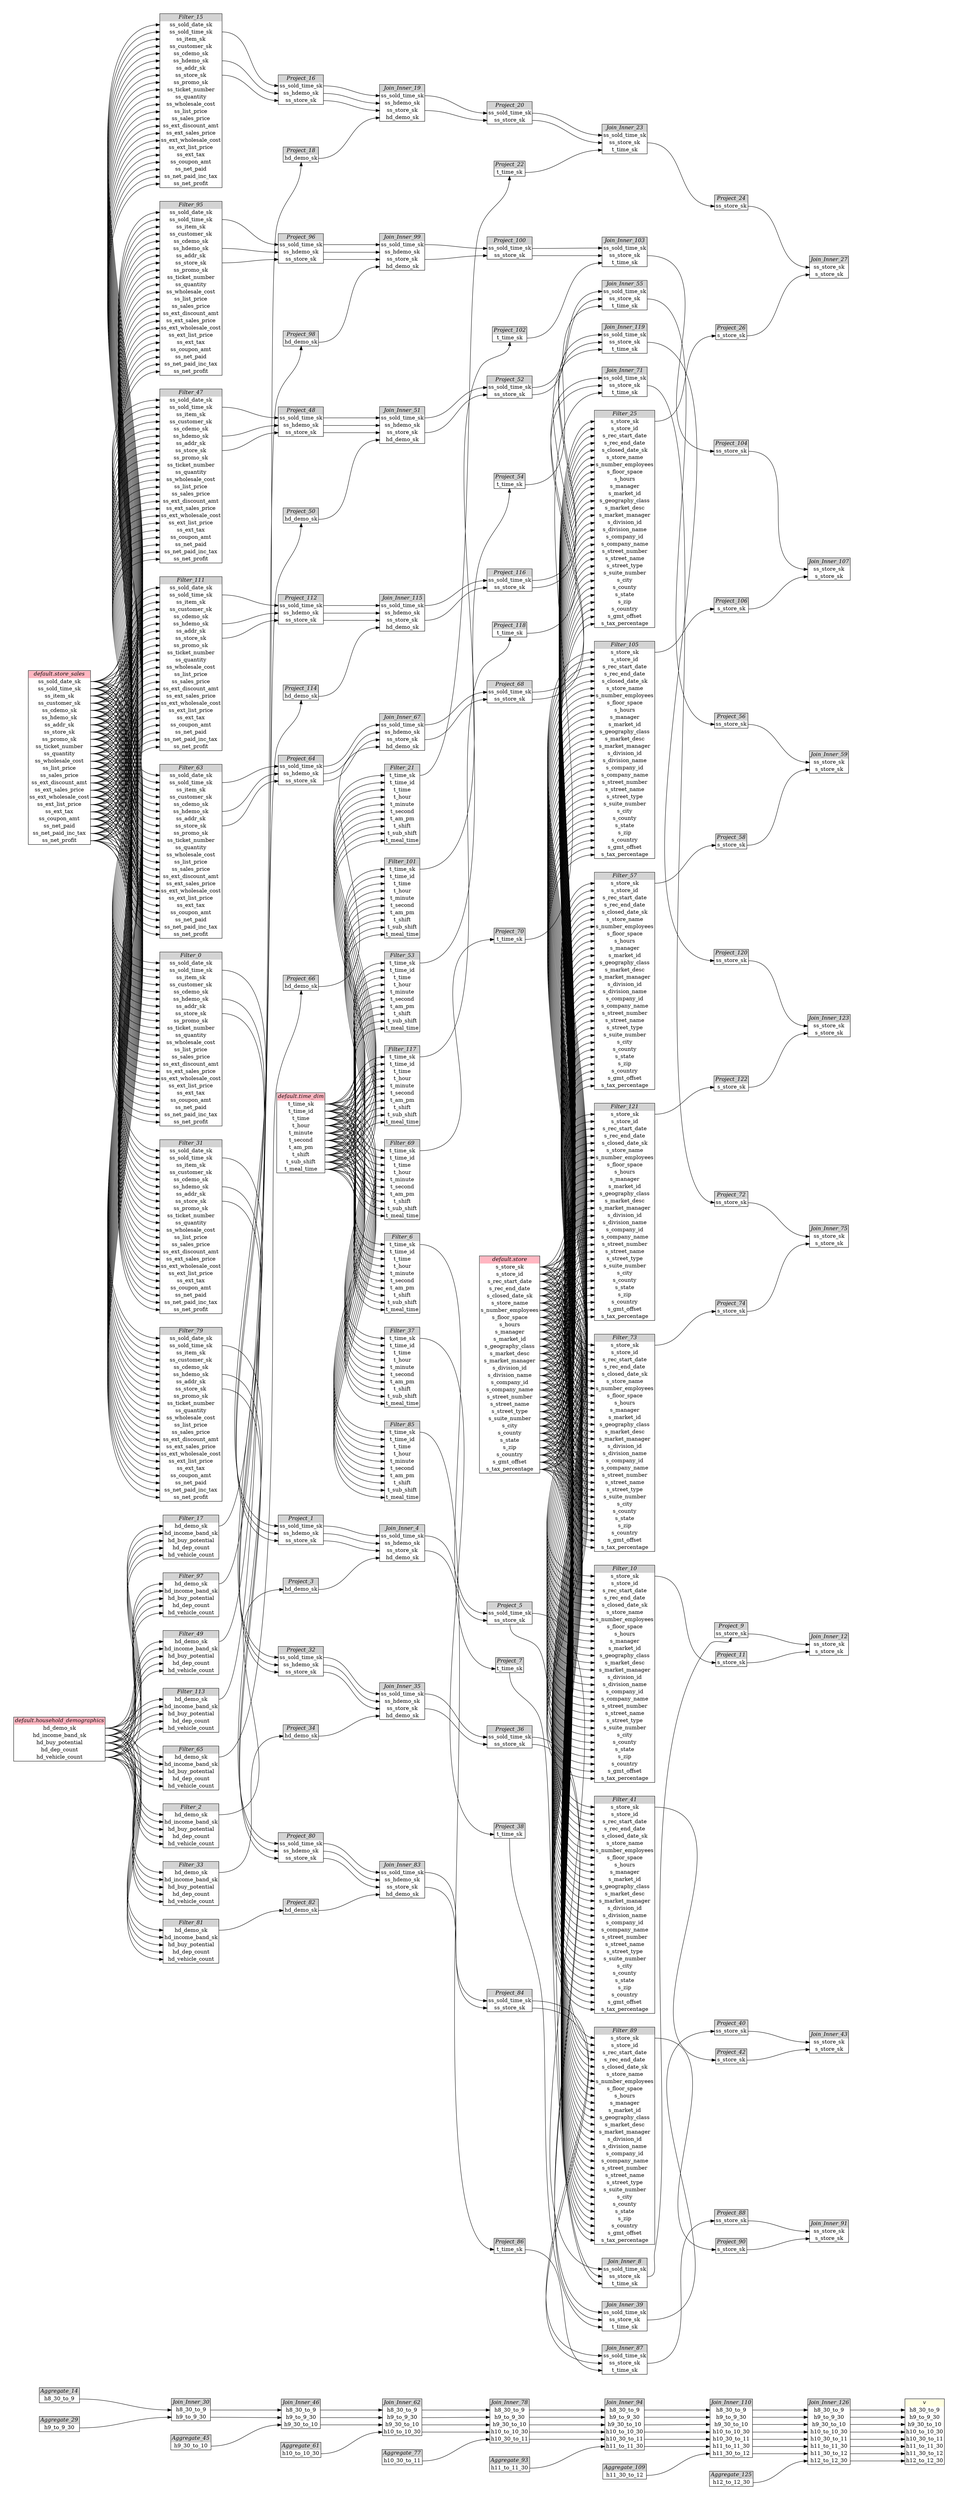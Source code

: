 // Automatically generated by TPCDSFlowTestSuite


digraph {
  graph [pad="0.5", nodesep="0.5", ranksep="2", fontname="Helvetica"];
  node [shape=plain]
  rankdir=LR;

  
"Aggregate_109" [label=<
<table border="1" cellborder="0" cellspacing="0">
  <tr><td bgcolor="lightgray" port="nodeName"><i>Aggregate_109</i></td></tr>
  <tr><td port="0">h11_30_to_12</td></tr>
</table>>];
     

"Aggregate_125" [label=<
<table border="1" cellborder="0" cellspacing="0">
  <tr><td bgcolor="lightgray" port="nodeName"><i>Aggregate_125</i></td></tr>
  <tr><td port="0">h12_to_12_30</td></tr>
</table>>];
     

"Aggregate_14" [label=<
<table border="1" cellborder="0" cellspacing="0">
  <tr><td bgcolor="lightgray" port="nodeName"><i>Aggregate_14</i></td></tr>
  <tr><td port="0">h8_30_to_9</td></tr>
</table>>];
     

"Aggregate_29" [label=<
<table border="1" cellborder="0" cellspacing="0">
  <tr><td bgcolor="lightgray" port="nodeName"><i>Aggregate_29</i></td></tr>
  <tr><td port="0">h9_to_9_30</td></tr>
</table>>];
     

"Aggregate_45" [label=<
<table border="1" cellborder="0" cellspacing="0">
  <tr><td bgcolor="lightgray" port="nodeName"><i>Aggregate_45</i></td></tr>
  <tr><td port="0">h9_30_to_10</td></tr>
</table>>];
     

"Aggregate_61" [label=<
<table border="1" cellborder="0" cellspacing="0">
  <tr><td bgcolor="lightgray" port="nodeName"><i>Aggregate_61</i></td></tr>
  <tr><td port="0">h10_to_10_30</td></tr>
</table>>];
     

"Aggregate_77" [label=<
<table border="1" cellborder="0" cellspacing="0">
  <tr><td bgcolor="lightgray" port="nodeName"><i>Aggregate_77</i></td></tr>
  <tr><td port="0">h10_30_to_11</td></tr>
</table>>];
     

"Aggregate_93" [label=<
<table border="1" cellborder="0" cellspacing="0">
  <tr><td bgcolor="lightgray" port="nodeName"><i>Aggregate_93</i></td></tr>
  <tr><td port="0">h11_to_11_30</td></tr>
</table>>];
     

"Filter_0" [label=<
<table border="1" cellborder="0" cellspacing="0">
  <tr><td bgcolor="lightgray" port="nodeName"><i>Filter_0</i></td></tr>
  <tr><td port="0">ss_sold_date_sk</td></tr>
<tr><td port="1">ss_sold_time_sk</td></tr>
<tr><td port="2">ss_item_sk</td></tr>
<tr><td port="3">ss_customer_sk</td></tr>
<tr><td port="4">ss_cdemo_sk</td></tr>
<tr><td port="5">ss_hdemo_sk</td></tr>
<tr><td port="6">ss_addr_sk</td></tr>
<tr><td port="7">ss_store_sk</td></tr>
<tr><td port="8">ss_promo_sk</td></tr>
<tr><td port="9">ss_ticket_number</td></tr>
<tr><td port="10">ss_quantity</td></tr>
<tr><td port="11">ss_wholesale_cost</td></tr>
<tr><td port="12">ss_list_price</td></tr>
<tr><td port="13">ss_sales_price</td></tr>
<tr><td port="14">ss_ext_discount_amt</td></tr>
<tr><td port="15">ss_ext_sales_price</td></tr>
<tr><td port="16">ss_ext_wholesale_cost</td></tr>
<tr><td port="17">ss_ext_list_price</td></tr>
<tr><td port="18">ss_ext_tax</td></tr>
<tr><td port="19">ss_coupon_amt</td></tr>
<tr><td port="20">ss_net_paid</td></tr>
<tr><td port="21">ss_net_paid_inc_tax</td></tr>
<tr><td port="22">ss_net_profit</td></tr>
</table>>];
     

"Filter_10" [label=<
<table border="1" cellborder="0" cellspacing="0">
  <tr><td bgcolor="lightgray" port="nodeName"><i>Filter_10</i></td></tr>
  <tr><td port="0">s_store_sk</td></tr>
<tr><td port="1">s_store_id</td></tr>
<tr><td port="2">s_rec_start_date</td></tr>
<tr><td port="3">s_rec_end_date</td></tr>
<tr><td port="4">s_closed_date_sk</td></tr>
<tr><td port="5">s_store_name</td></tr>
<tr><td port="6">s_number_employees</td></tr>
<tr><td port="7">s_floor_space</td></tr>
<tr><td port="8">s_hours</td></tr>
<tr><td port="9">s_manager</td></tr>
<tr><td port="10">s_market_id</td></tr>
<tr><td port="11">s_geography_class</td></tr>
<tr><td port="12">s_market_desc</td></tr>
<tr><td port="13">s_market_manager</td></tr>
<tr><td port="14">s_division_id</td></tr>
<tr><td port="15">s_division_name</td></tr>
<tr><td port="16">s_company_id</td></tr>
<tr><td port="17">s_company_name</td></tr>
<tr><td port="18">s_street_number</td></tr>
<tr><td port="19">s_street_name</td></tr>
<tr><td port="20">s_street_type</td></tr>
<tr><td port="21">s_suite_number</td></tr>
<tr><td port="22">s_city</td></tr>
<tr><td port="23">s_county</td></tr>
<tr><td port="24">s_state</td></tr>
<tr><td port="25">s_zip</td></tr>
<tr><td port="26">s_country</td></tr>
<tr><td port="27">s_gmt_offset</td></tr>
<tr><td port="28">s_tax_percentage</td></tr>
</table>>];
     

"Filter_101" [label=<
<table border="1" cellborder="0" cellspacing="0">
  <tr><td bgcolor="lightgray" port="nodeName"><i>Filter_101</i></td></tr>
  <tr><td port="0">t_time_sk</td></tr>
<tr><td port="1">t_time_id</td></tr>
<tr><td port="2">t_time</td></tr>
<tr><td port="3">t_hour</td></tr>
<tr><td port="4">t_minute</td></tr>
<tr><td port="5">t_second</td></tr>
<tr><td port="6">t_am_pm</td></tr>
<tr><td port="7">t_shift</td></tr>
<tr><td port="8">t_sub_shift</td></tr>
<tr><td port="9">t_meal_time</td></tr>
</table>>];
     

"Filter_105" [label=<
<table border="1" cellborder="0" cellspacing="0">
  <tr><td bgcolor="lightgray" port="nodeName"><i>Filter_105</i></td></tr>
  <tr><td port="0">s_store_sk</td></tr>
<tr><td port="1">s_store_id</td></tr>
<tr><td port="2">s_rec_start_date</td></tr>
<tr><td port="3">s_rec_end_date</td></tr>
<tr><td port="4">s_closed_date_sk</td></tr>
<tr><td port="5">s_store_name</td></tr>
<tr><td port="6">s_number_employees</td></tr>
<tr><td port="7">s_floor_space</td></tr>
<tr><td port="8">s_hours</td></tr>
<tr><td port="9">s_manager</td></tr>
<tr><td port="10">s_market_id</td></tr>
<tr><td port="11">s_geography_class</td></tr>
<tr><td port="12">s_market_desc</td></tr>
<tr><td port="13">s_market_manager</td></tr>
<tr><td port="14">s_division_id</td></tr>
<tr><td port="15">s_division_name</td></tr>
<tr><td port="16">s_company_id</td></tr>
<tr><td port="17">s_company_name</td></tr>
<tr><td port="18">s_street_number</td></tr>
<tr><td port="19">s_street_name</td></tr>
<tr><td port="20">s_street_type</td></tr>
<tr><td port="21">s_suite_number</td></tr>
<tr><td port="22">s_city</td></tr>
<tr><td port="23">s_county</td></tr>
<tr><td port="24">s_state</td></tr>
<tr><td port="25">s_zip</td></tr>
<tr><td port="26">s_country</td></tr>
<tr><td port="27">s_gmt_offset</td></tr>
<tr><td port="28">s_tax_percentage</td></tr>
</table>>];
     

"Filter_111" [label=<
<table border="1" cellborder="0" cellspacing="0">
  <tr><td bgcolor="lightgray" port="nodeName"><i>Filter_111</i></td></tr>
  <tr><td port="0">ss_sold_date_sk</td></tr>
<tr><td port="1">ss_sold_time_sk</td></tr>
<tr><td port="2">ss_item_sk</td></tr>
<tr><td port="3">ss_customer_sk</td></tr>
<tr><td port="4">ss_cdemo_sk</td></tr>
<tr><td port="5">ss_hdemo_sk</td></tr>
<tr><td port="6">ss_addr_sk</td></tr>
<tr><td port="7">ss_store_sk</td></tr>
<tr><td port="8">ss_promo_sk</td></tr>
<tr><td port="9">ss_ticket_number</td></tr>
<tr><td port="10">ss_quantity</td></tr>
<tr><td port="11">ss_wholesale_cost</td></tr>
<tr><td port="12">ss_list_price</td></tr>
<tr><td port="13">ss_sales_price</td></tr>
<tr><td port="14">ss_ext_discount_amt</td></tr>
<tr><td port="15">ss_ext_sales_price</td></tr>
<tr><td port="16">ss_ext_wholesale_cost</td></tr>
<tr><td port="17">ss_ext_list_price</td></tr>
<tr><td port="18">ss_ext_tax</td></tr>
<tr><td port="19">ss_coupon_amt</td></tr>
<tr><td port="20">ss_net_paid</td></tr>
<tr><td port="21">ss_net_paid_inc_tax</td></tr>
<tr><td port="22">ss_net_profit</td></tr>
</table>>];
     

"Filter_113" [label=<
<table border="1" cellborder="0" cellspacing="0">
  <tr><td bgcolor="lightgray" port="nodeName"><i>Filter_113</i></td></tr>
  <tr><td port="0">hd_demo_sk</td></tr>
<tr><td port="1">hd_income_band_sk</td></tr>
<tr><td port="2">hd_buy_potential</td></tr>
<tr><td port="3">hd_dep_count</td></tr>
<tr><td port="4">hd_vehicle_count</td></tr>
</table>>];
     

"Filter_117" [label=<
<table border="1" cellborder="0" cellspacing="0">
  <tr><td bgcolor="lightgray" port="nodeName"><i>Filter_117</i></td></tr>
  <tr><td port="0">t_time_sk</td></tr>
<tr><td port="1">t_time_id</td></tr>
<tr><td port="2">t_time</td></tr>
<tr><td port="3">t_hour</td></tr>
<tr><td port="4">t_minute</td></tr>
<tr><td port="5">t_second</td></tr>
<tr><td port="6">t_am_pm</td></tr>
<tr><td port="7">t_shift</td></tr>
<tr><td port="8">t_sub_shift</td></tr>
<tr><td port="9">t_meal_time</td></tr>
</table>>];
     

"Filter_121" [label=<
<table border="1" cellborder="0" cellspacing="0">
  <tr><td bgcolor="lightgray" port="nodeName"><i>Filter_121</i></td></tr>
  <tr><td port="0">s_store_sk</td></tr>
<tr><td port="1">s_store_id</td></tr>
<tr><td port="2">s_rec_start_date</td></tr>
<tr><td port="3">s_rec_end_date</td></tr>
<tr><td port="4">s_closed_date_sk</td></tr>
<tr><td port="5">s_store_name</td></tr>
<tr><td port="6">s_number_employees</td></tr>
<tr><td port="7">s_floor_space</td></tr>
<tr><td port="8">s_hours</td></tr>
<tr><td port="9">s_manager</td></tr>
<tr><td port="10">s_market_id</td></tr>
<tr><td port="11">s_geography_class</td></tr>
<tr><td port="12">s_market_desc</td></tr>
<tr><td port="13">s_market_manager</td></tr>
<tr><td port="14">s_division_id</td></tr>
<tr><td port="15">s_division_name</td></tr>
<tr><td port="16">s_company_id</td></tr>
<tr><td port="17">s_company_name</td></tr>
<tr><td port="18">s_street_number</td></tr>
<tr><td port="19">s_street_name</td></tr>
<tr><td port="20">s_street_type</td></tr>
<tr><td port="21">s_suite_number</td></tr>
<tr><td port="22">s_city</td></tr>
<tr><td port="23">s_county</td></tr>
<tr><td port="24">s_state</td></tr>
<tr><td port="25">s_zip</td></tr>
<tr><td port="26">s_country</td></tr>
<tr><td port="27">s_gmt_offset</td></tr>
<tr><td port="28">s_tax_percentage</td></tr>
</table>>];
     

"Filter_15" [label=<
<table border="1" cellborder="0" cellspacing="0">
  <tr><td bgcolor="lightgray" port="nodeName"><i>Filter_15</i></td></tr>
  <tr><td port="0">ss_sold_date_sk</td></tr>
<tr><td port="1">ss_sold_time_sk</td></tr>
<tr><td port="2">ss_item_sk</td></tr>
<tr><td port="3">ss_customer_sk</td></tr>
<tr><td port="4">ss_cdemo_sk</td></tr>
<tr><td port="5">ss_hdemo_sk</td></tr>
<tr><td port="6">ss_addr_sk</td></tr>
<tr><td port="7">ss_store_sk</td></tr>
<tr><td port="8">ss_promo_sk</td></tr>
<tr><td port="9">ss_ticket_number</td></tr>
<tr><td port="10">ss_quantity</td></tr>
<tr><td port="11">ss_wholesale_cost</td></tr>
<tr><td port="12">ss_list_price</td></tr>
<tr><td port="13">ss_sales_price</td></tr>
<tr><td port="14">ss_ext_discount_amt</td></tr>
<tr><td port="15">ss_ext_sales_price</td></tr>
<tr><td port="16">ss_ext_wholesale_cost</td></tr>
<tr><td port="17">ss_ext_list_price</td></tr>
<tr><td port="18">ss_ext_tax</td></tr>
<tr><td port="19">ss_coupon_amt</td></tr>
<tr><td port="20">ss_net_paid</td></tr>
<tr><td port="21">ss_net_paid_inc_tax</td></tr>
<tr><td port="22">ss_net_profit</td></tr>
</table>>];
     

"Filter_17" [label=<
<table border="1" cellborder="0" cellspacing="0">
  <tr><td bgcolor="lightgray" port="nodeName"><i>Filter_17</i></td></tr>
  <tr><td port="0">hd_demo_sk</td></tr>
<tr><td port="1">hd_income_band_sk</td></tr>
<tr><td port="2">hd_buy_potential</td></tr>
<tr><td port="3">hd_dep_count</td></tr>
<tr><td port="4">hd_vehicle_count</td></tr>
</table>>];
     

"Filter_2" [label=<
<table border="1" cellborder="0" cellspacing="0">
  <tr><td bgcolor="lightgray" port="nodeName"><i>Filter_2</i></td></tr>
  <tr><td port="0">hd_demo_sk</td></tr>
<tr><td port="1">hd_income_band_sk</td></tr>
<tr><td port="2">hd_buy_potential</td></tr>
<tr><td port="3">hd_dep_count</td></tr>
<tr><td port="4">hd_vehicle_count</td></tr>
</table>>];
     

"Filter_21" [label=<
<table border="1" cellborder="0" cellspacing="0">
  <tr><td bgcolor="lightgray" port="nodeName"><i>Filter_21</i></td></tr>
  <tr><td port="0">t_time_sk</td></tr>
<tr><td port="1">t_time_id</td></tr>
<tr><td port="2">t_time</td></tr>
<tr><td port="3">t_hour</td></tr>
<tr><td port="4">t_minute</td></tr>
<tr><td port="5">t_second</td></tr>
<tr><td port="6">t_am_pm</td></tr>
<tr><td port="7">t_shift</td></tr>
<tr><td port="8">t_sub_shift</td></tr>
<tr><td port="9">t_meal_time</td></tr>
</table>>];
     

"Filter_25" [label=<
<table border="1" cellborder="0" cellspacing="0">
  <tr><td bgcolor="lightgray" port="nodeName"><i>Filter_25</i></td></tr>
  <tr><td port="0">s_store_sk</td></tr>
<tr><td port="1">s_store_id</td></tr>
<tr><td port="2">s_rec_start_date</td></tr>
<tr><td port="3">s_rec_end_date</td></tr>
<tr><td port="4">s_closed_date_sk</td></tr>
<tr><td port="5">s_store_name</td></tr>
<tr><td port="6">s_number_employees</td></tr>
<tr><td port="7">s_floor_space</td></tr>
<tr><td port="8">s_hours</td></tr>
<tr><td port="9">s_manager</td></tr>
<tr><td port="10">s_market_id</td></tr>
<tr><td port="11">s_geography_class</td></tr>
<tr><td port="12">s_market_desc</td></tr>
<tr><td port="13">s_market_manager</td></tr>
<tr><td port="14">s_division_id</td></tr>
<tr><td port="15">s_division_name</td></tr>
<tr><td port="16">s_company_id</td></tr>
<tr><td port="17">s_company_name</td></tr>
<tr><td port="18">s_street_number</td></tr>
<tr><td port="19">s_street_name</td></tr>
<tr><td port="20">s_street_type</td></tr>
<tr><td port="21">s_suite_number</td></tr>
<tr><td port="22">s_city</td></tr>
<tr><td port="23">s_county</td></tr>
<tr><td port="24">s_state</td></tr>
<tr><td port="25">s_zip</td></tr>
<tr><td port="26">s_country</td></tr>
<tr><td port="27">s_gmt_offset</td></tr>
<tr><td port="28">s_tax_percentage</td></tr>
</table>>];
     

"Filter_31" [label=<
<table border="1" cellborder="0" cellspacing="0">
  <tr><td bgcolor="lightgray" port="nodeName"><i>Filter_31</i></td></tr>
  <tr><td port="0">ss_sold_date_sk</td></tr>
<tr><td port="1">ss_sold_time_sk</td></tr>
<tr><td port="2">ss_item_sk</td></tr>
<tr><td port="3">ss_customer_sk</td></tr>
<tr><td port="4">ss_cdemo_sk</td></tr>
<tr><td port="5">ss_hdemo_sk</td></tr>
<tr><td port="6">ss_addr_sk</td></tr>
<tr><td port="7">ss_store_sk</td></tr>
<tr><td port="8">ss_promo_sk</td></tr>
<tr><td port="9">ss_ticket_number</td></tr>
<tr><td port="10">ss_quantity</td></tr>
<tr><td port="11">ss_wholesale_cost</td></tr>
<tr><td port="12">ss_list_price</td></tr>
<tr><td port="13">ss_sales_price</td></tr>
<tr><td port="14">ss_ext_discount_amt</td></tr>
<tr><td port="15">ss_ext_sales_price</td></tr>
<tr><td port="16">ss_ext_wholesale_cost</td></tr>
<tr><td port="17">ss_ext_list_price</td></tr>
<tr><td port="18">ss_ext_tax</td></tr>
<tr><td port="19">ss_coupon_amt</td></tr>
<tr><td port="20">ss_net_paid</td></tr>
<tr><td port="21">ss_net_paid_inc_tax</td></tr>
<tr><td port="22">ss_net_profit</td></tr>
</table>>];
     

"Filter_33" [label=<
<table border="1" cellborder="0" cellspacing="0">
  <tr><td bgcolor="lightgray" port="nodeName"><i>Filter_33</i></td></tr>
  <tr><td port="0">hd_demo_sk</td></tr>
<tr><td port="1">hd_income_band_sk</td></tr>
<tr><td port="2">hd_buy_potential</td></tr>
<tr><td port="3">hd_dep_count</td></tr>
<tr><td port="4">hd_vehicle_count</td></tr>
</table>>];
     

"Filter_37" [label=<
<table border="1" cellborder="0" cellspacing="0">
  <tr><td bgcolor="lightgray" port="nodeName"><i>Filter_37</i></td></tr>
  <tr><td port="0">t_time_sk</td></tr>
<tr><td port="1">t_time_id</td></tr>
<tr><td port="2">t_time</td></tr>
<tr><td port="3">t_hour</td></tr>
<tr><td port="4">t_minute</td></tr>
<tr><td port="5">t_second</td></tr>
<tr><td port="6">t_am_pm</td></tr>
<tr><td port="7">t_shift</td></tr>
<tr><td port="8">t_sub_shift</td></tr>
<tr><td port="9">t_meal_time</td></tr>
</table>>];
     

"Filter_41" [label=<
<table border="1" cellborder="0" cellspacing="0">
  <tr><td bgcolor="lightgray" port="nodeName"><i>Filter_41</i></td></tr>
  <tr><td port="0">s_store_sk</td></tr>
<tr><td port="1">s_store_id</td></tr>
<tr><td port="2">s_rec_start_date</td></tr>
<tr><td port="3">s_rec_end_date</td></tr>
<tr><td port="4">s_closed_date_sk</td></tr>
<tr><td port="5">s_store_name</td></tr>
<tr><td port="6">s_number_employees</td></tr>
<tr><td port="7">s_floor_space</td></tr>
<tr><td port="8">s_hours</td></tr>
<tr><td port="9">s_manager</td></tr>
<tr><td port="10">s_market_id</td></tr>
<tr><td port="11">s_geography_class</td></tr>
<tr><td port="12">s_market_desc</td></tr>
<tr><td port="13">s_market_manager</td></tr>
<tr><td port="14">s_division_id</td></tr>
<tr><td port="15">s_division_name</td></tr>
<tr><td port="16">s_company_id</td></tr>
<tr><td port="17">s_company_name</td></tr>
<tr><td port="18">s_street_number</td></tr>
<tr><td port="19">s_street_name</td></tr>
<tr><td port="20">s_street_type</td></tr>
<tr><td port="21">s_suite_number</td></tr>
<tr><td port="22">s_city</td></tr>
<tr><td port="23">s_county</td></tr>
<tr><td port="24">s_state</td></tr>
<tr><td port="25">s_zip</td></tr>
<tr><td port="26">s_country</td></tr>
<tr><td port="27">s_gmt_offset</td></tr>
<tr><td port="28">s_tax_percentage</td></tr>
</table>>];
     

"Filter_47" [label=<
<table border="1" cellborder="0" cellspacing="0">
  <tr><td bgcolor="lightgray" port="nodeName"><i>Filter_47</i></td></tr>
  <tr><td port="0">ss_sold_date_sk</td></tr>
<tr><td port="1">ss_sold_time_sk</td></tr>
<tr><td port="2">ss_item_sk</td></tr>
<tr><td port="3">ss_customer_sk</td></tr>
<tr><td port="4">ss_cdemo_sk</td></tr>
<tr><td port="5">ss_hdemo_sk</td></tr>
<tr><td port="6">ss_addr_sk</td></tr>
<tr><td port="7">ss_store_sk</td></tr>
<tr><td port="8">ss_promo_sk</td></tr>
<tr><td port="9">ss_ticket_number</td></tr>
<tr><td port="10">ss_quantity</td></tr>
<tr><td port="11">ss_wholesale_cost</td></tr>
<tr><td port="12">ss_list_price</td></tr>
<tr><td port="13">ss_sales_price</td></tr>
<tr><td port="14">ss_ext_discount_amt</td></tr>
<tr><td port="15">ss_ext_sales_price</td></tr>
<tr><td port="16">ss_ext_wholesale_cost</td></tr>
<tr><td port="17">ss_ext_list_price</td></tr>
<tr><td port="18">ss_ext_tax</td></tr>
<tr><td port="19">ss_coupon_amt</td></tr>
<tr><td port="20">ss_net_paid</td></tr>
<tr><td port="21">ss_net_paid_inc_tax</td></tr>
<tr><td port="22">ss_net_profit</td></tr>
</table>>];
     

"Filter_49" [label=<
<table border="1" cellborder="0" cellspacing="0">
  <tr><td bgcolor="lightgray" port="nodeName"><i>Filter_49</i></td></tr>
  <tr><td port="0">hd_demo_sk</td></tr>
<tr><td port="1">hd_income_band_sk</td></tr>
<tr><td port="2">hd_buy_potential</td></tr>
<tr><td port="3">hd_dep_count</td></tr>
<tr><td port="4">hd_vehicle_count</td></tr>
</table>>];
     

"Filter_53" [label=<
<table border="1" cellborder="0" cellspacing="0">
  <tr><td bgcolor="lightgray" port="nodeName"><i>Filter_53</i></td></tr>
  <tr><td port="0">t_time_sk</td></tr>
<tr><td port="1">t_time_id</td></tr>
<tr><td port="2">t_time</td></tr>
<tr><td port="3">t_hour</td></tr>
<tr><td port="4">t_minute</td></tr>
<tr><td port="5">t_second</td></tr>
<tr><td port="6">t_am_pm</td></tr>
<tr><td port="7">t_shift</td></tr>
<tr><td port="8">t_sub_shift</td></tr>
<tr><td port="9">t_meal_time</td></tr>
</table>>];
     

"Filter_57" [label=<
<table border="1" cellborder="0" cellspacing="0">
  <tr><td bgcolor="lightgray" port="nodeName"><i>Filter_57</i></td></tr>
  <tr><td port="0">s_store_sk</td></tr>
<tr><td port="1">s_store_id</td></tr>
<tr><td port="2">s_rec_start_date</td></tr>
<tr><td port="3">s_rec_end_date</td></tr>
<tr><td port="4">s_closed_date_sk</td></tr>
<tr><td port="5">s_store_name</td></tr>
<tr><td port="6">s_number_employees</td></tr>
<tr><td port="7">s_floor_space</td></tr>
<tr><td port="8">s_hours</td></tr>
<tr><td port="9">s_manager</td></tr>
<tr><td port="10">s_market_id</td></tr>
<tr><td port="11">s_geography_class</td></tr>
<tr><td port="12">s_market_desc</td></tr>
<tr><td port="13">s_market_manager</td></tr>
<tr><td port="14">s_division_id</td></tr>
<tr><td port="15">s_division_name</td></tr>
<tr><td port="16">s_company_id</td></tr>
<tr><td port="17">s_company_name</td></tr>
<tr><td port="18">s_street_number</td></tr>
<tr><td port="19">s_street_name</td></tr>
<tr><td port="20">s_street_type</td></tr>
<tr><td port="21">s_suite_number</td></tr>
<tr><td port="22">s_city</td></tr>
<tr><td port="23">s_county</td></tr>
<tr><td port="24">s_state</td></tr>
<tr><td port="25">s_zip</td></tr>
<tr><td port="26">s_country</td></tr>
<tr><td port="27">s_gmt_offset</td></tr>
<tr><td port="28">s_tax_percentage</td></tr>
</table>>];
     

"Filter_6" [label=<
<table border="1" cellborder="0" cellspacing="0">
  <tr><td bgcolor="lightgray" port="nodeName"><i>Filter_6</i></td></tr>
  <tr><td port="0">t_time_sk</td></tr>
<tr><td port="1">t_time_id</td></tr>
<tr><td port="2">t_time</td></tr>
<tr><td port="3">t_hour</td></tr>
<tr><td port="4">t_minute</td></tr>
<tr><td port="5">t_second</td></tr>
<tr><td port="6">t_am_pm</td></tr>
<tr><td port="7">t_shift</td></tr>
<tr><td port="8">t_sub_shift</td></tr>
<tr><td port="9">t_meal_time</td></tr>
</table>>];
     

"Filter_63" [label=<
<table border="1" cellborder="0" cellspacing="0">
  <tr><td bgcolor="lightgray" port="nodeName"><i>Filter_63</i></td></tr>
  <tr><td port="0">ss_sold_date_sk</td></tr>
<tr><td port="1">ss_sold_time_sk</td></tr>
<tr><td port="2">ss_item_sk</td></tr>
<tr><td port="3">ss_customer_sk</td></tr>
<tr><td port="4">ss_cdemo_sk</td></tr>
<tr><td port="5">ss_hdemo_sk</td></tr>
<tr><td port="6">ss_addr_sk</td></tr>
<tr><td port="7">ss_store_sk</td></tr>
<tr><td port="8">ss_promo_sk</td></tr>
<tr><td port="9">ss_ticket_number</td></tr>
<tr><td port="10">ss_quantity</td></tr>
<tr><td port="11">ss_wholesale_cost</td></tr>
<tr><td port="12">ss_list_price</td></tr>
<tr><td port="13">ss_sales_price</td></tr>
<tr><td port="14">ss_ext_discount_amt</td></tr>
<tr><td port="15">ss_ext_sales_price</td></tr>
<tr><td port="16">ss_ext_wholesale_cost</td></tr>
<tr><td port="17">ss_ext_list_price</td></tr>
<tr><td port="18">ss_ext_tax</td></tr>
<tr><td port="19">ss_coupon_amt</td></tr>
<tr><td port="20">ss_net_paid</td></tr>
<tr><td port="21">ss_net_paid_inc_tax</td></tr>
<tr><td port="22">ss_net_profit</td></tr>
</table>>];
     

"Filter_65" [label=<
<table border="1" cellborder="0" cellspacing="0">
  <tr><td bgcolor="lightgray" port="nodeName"><i>Filter_65</i></td></tr>
  <tr><td port="0">hd_demo_sk</td></tr>
<tr><td port="1">hd_income_band_sk</td></tr>
<tr><td port="2">hd_buy_potential</td></tr>
<tr><td port="3">hd_dep_count</td></tr>
<tr><td port="4">hd_vehicle_count</td></tr>
</table>>];
     

"Filter_69" [label=<
<table border="1" cellborder="0" cellspacing="0">
  <tr><td bgcolor="lightgray" port="nodeName"><i>Filter_69</i></td></tr>
  <tr><td port="0">t_time_sk</td></tr>
<tr><td port="1">t_time_id</td></tr>
<tr><td port="2">t_time</td></tr>
<tr><td port="3">t_hour</td></tr>
<tr><td port="4">t_minute</td></tr>
<tr><td port="5">t_second</td></tr>
<tr><td port="6">t_am_pm</td></tr>
<tr><td port="7">t_shift</td></tr>
<tr><td port="8">t_sub_shift</td></tr>
<tr><td port="9">t_meal_time</td></tr>
</table>>];
     

"Filter_73" [label=<
<table border="1" cellborder="0" cellspacing="0">
  <tr><td bgcolor="lightgray" port="nodeName"><i>Filter_73</i></td></tr>
  <tr><td port="0">s_store_sk</td></tr>
<tr><td port="1">s_store_id</td></tr>
<tr><td port="2">s_rec_start_date</td></tr>
<tr><td port="3">s_rec_end_date</td></tr>
<tr><td port="4">s_closed_date_sk</td></tr>
<tr><td port="5">s_store_name</td></tr>
<tr><td port="6">s_number_employees</td></tr>
<tr><td port="7">s_floor_space</td></tr>
<tr><td port="8">s_hours</td></tr>
<tr><td port="9">s_manager</td></tr>
<tr><td port="10">s_market_id</td></tr>
<tr><td port="11">s_geography_class</td></tr>
<tr><td port="12">s_market_desc</td></tr>
<tr><td port="13">s_market_manager</td></tr>
<tr><td port="14">s_division_id</td></tr>
<tr><td port="15">s_division_name</td></tr>
<tr><td port="16">s_company_id</td></tr>
<tr><td port="17">s_company_name</td></tr>
<tr><td port="18">s_street_number</td></tr>
<tr><td port="19">s_street_name</td></tr>
<tr><td port="20">s_street_type</td></tr>
<tr><td port="21">s_suite_number</td></tr>
<tr><td port="22">s_city</td></tr>
<tr><td port="23">s_county</td></tr>
<tr><td port="24">s_state</td></tr>
<tr><td port="25">s_zip</td></tr>
<tr><td port="26">s_country</td></tr>
<tr><td port="27">s_gmt_offset</td></tr>
<tr><td port="28">s_tax_percentage</td></tr>
</table>>];
     

"Filter_79" [label=<
<table border="1" cellborder="0" cellspacing="0">
  <tr><td bgcolor="lightgray" port="nodeName"><i>Filter_79</i></td></tr>
  <tr><td port="0">ss_sold_date_sk</td></tr>
<tr><td port="1">ss_sold_time_sk</td></tr>
<tr><td port="2">ss_item_sk</td></tr>
<tr><td port="3">ss_customer_sk</td></tr>
<tr><td port="4">ss_cdemo_sk</td></tr>
<tr><td port="5">ss_hdemo_sk</td></tr>
<tr><td port="6">ss_addr_sk</td></tr>
<tr><td port="7">ss_store_sk</td></tr>
<tr><td port="8">ss_promo_sk</td></tr>
<tr><td port="9">ss_ticket_number</td></tr>
<tr><td port="10">ss_quantity</td></tr>
<tr><td port="11">ss_wholesale_cost</td></tr>
<tr><td port="12">ss_list_price</td></tr>
<tr><td port="13">ss_sales_price</td></tr>
<tr><td port="14">ss_ext_discount_amt</td></tr>
<tr><td port="15">ss_ext_sales_price</td></tr>
<tr><td port="16">ss_ext_wholesale_cost</td></tr>
<tr><td port="17">ss_ext_list_price</td></tr>
<tr><td port="18">ss_ext_tax</td></tr>
<tr><td port="19">ss_coupon_amt</td></tr>
<tr><td port="20">ss_net_paid</td></tr>
<tr><td port="21">ss_net_paid_inc_tax</td></tr>
<tr><td port="22">ss_net_profit</td></tr>
</table>>];
     

"Filter_81" [label=<
<table border="1" cellborder="0" cellspacing="0">
  <tr><td bgcolor="lightgray" port="nodeName"><i>Filter_81</i></td></tr>
  <tr><td port="0">hd_demo_sk</td></tr>
<tr><td port="1">hd_income_band_sk</td></tr>
<tr><td port="2">hd_buy_potential</td></tr>
<tr><td port="3">hd_dep_count</td></tr>
<tr><td port="4">hd_vehicle_count</td></tr>
</table>>];
     

"Filter_85" [label=<
<table border="1" cellborder="0" cellspacing="0">
  <tr><td bgcolor="lightgray" port="nodeName"><i>Filter_85</i></td></tr>
  <tr><td port="0">t_time_sk</td></tr>
<tr><td port="1">t_time_id</td></tr>
<tr><td port="2">t_time</td></tr>
<tr><td port="3">t_hour</td></tr>
<tr><td port="4">t_minute</td></tr>
<tr><td port="5">t_second</td></tr>
<tr><td port="6">t_am_pm</td></tr>
<tr><td port="7">t_shift</td></tr>
<tr><td port="8">t_sub_shift</td></tr>
<tr><td port="9">t_meal_time</td></tr>
</table>>];
     

"Filter_89" [label=<
<table border="1" cellborder="0" cellspacing="0">
  <tr><td bgcolor="lightgray" port="nodeName"><i>Filter_89</i></td></tr>
  <tr><td port="0">s_store_sk</td></tr>
<tr><td port="1">s_store_id</td></tr>
<tr><td port="2">s_rec_start_date</td></tr>
<tr><td port="3">s_rec_end_date</td></tr>
<tr><td port="4">s_closed_date_sk</td></tr>
<tr><td port="5">s_store_name</td></tr>
<tr><td port="6">s_number_employees</td></tr>
<tr><td port="7">s_floor_space</td></tr>
<tr><td port="8">s_hours</td></tr>
<tr><td port="9">s_manager</td></tr>
<tr><td port="10">s_market_id</td></tr>
<tr><td port="11">s_geography_class</td></tr>
<tr><td port="12">s_market_desc</td></tr>
<tr><td port="13">s_market_manager</td></tr>
<tr><td port="14">s_division_id</td></tr>
<tr><td port="15">s_division_name</td></tr>
<tr><td port="16">s_company_id</td></tr>
<tr><td port="17">s_company_name</td></tr>
<tr><td port="18">s_street_number</td></tr>
<tr><td port="19">s_street_name</td></tr>
<tr><td port="20">s_street_type</td></tr>
<tr><td port="21">s_suite_number</td></tr>
<tr><td port="22">s_city</td></tr>
<tr><td port="23">s_county</td></tr>
<tr><td port="24">s_state</td></tr>
<tr><td port="25">s_zip</td></tr>
<tr><td port="26">s_country</td></tr>
<tr><td port="27">s_gmt_offset</td></tr>
<tr><td port="28">s_tax_percentage</td></tr>
</table>>];
     

"Filter_95" [label=<
<table border="1" cellborder="0" cellspacing="0">
  <tr><td bgcolor="lightgray" port="nodeName"><i>Filter_95</i></td></tr>
  <tr><td port="0">ss_sold_date_sk</td></tr>
<tr><td port="1">ss_sold_time_sk</td></tr>
<tr><td port="2">ss_item_sk</td></tr>
<tr><td port="3">ss_customer_sk</td></tr>
<tr><td port="4">ss_cdemo_sk</td></tr>
<tr><td port="5">ss_hdemo_sk</td></tr>
<tr><td port="6">ss_addr_sk</td></tr>
<tr><td port="7">ss_store_sk</td></tr>
<tr><td port="8">ss_promo_sk</td></tr>
<tr><td port="9">ss_ticket_number</td></tr>
<tr><td port="10">ss_quantity</td></tr>
<tr><td port="11">ss_wholesale_cost</td></tr>
<tr><td port="12">ss_list_price</td></tr>
<tr><td port="13">ss_sales_price</td></tr>
<tr><td port="14">ss_ext_discount_amt</td></tr>
<tr><td port="15">ss_ext_sales_price</td></tr>
<tr><td port="16">ss_ext_wholesale_cost</td></tr>
<tr><td port="17">ss_ext_list_price</td></tr>
<tr><td port="18">ss_ext_tax</td></tr>
<tr><td port="19">ss_coupon_amt</td></tr>
<tr><td port="20">ss_net_paid</td></tr>
<tr><td port="21">ss_net_paid_inc_tax</td></tr>
<tr><td port="22">ss_net_profit</td></tr>
</table>>];
     

"Filter_97" [label=<
<table border="1" cellborder="0" cellspacing="0">
  <tr><td bgcolor="lightgray" port="nodeName"><i>Filter_97</i></td></tr>
  <tr><td port="0">hd_demo_sk</td></tr>
<tr><td port="1">hd_income_band_sk</td></tr>
<tr><td port="2">hd_buy_potential</td></tr>
<tr><td port="3">hd_dep_count</td></tr>
<tr><td port="4">hd_vehicle_count</td></tr>
</table>>];
     

"Join_Inner_103" [label=<
<table border="1" cellborder="0" cellspacing="0">
  <tr><td bgcolor="lightgray" port="nodeName"><i>Join_Inner_103</i></td></tr>
  <tr><td port="0">ss_sold_time_sk</td></tr>
<tr><td port="1">ss_store_sk</td></tr>
<tr><td port="2">t_time_sk</td></tr>
</table>>];
     

"Join_Inner_107" [label=<
<table border="1" cellborder="0" cellspacing="0">
  <tr><td bgcolor="lightgray" port="nodeName"><i>Join_Inner_107</i></td></tr>
  <tr><td port="0">ss_store_sk</td></tr>
<tr><td port="1">s_store_sk</td></tr>
</table>>];
     

"Join_Inner_110" [label=<
<table border="1" cellborder="0" cellspacing="0">
  <tr><td bgcolor="lightgray" port="nodeName"><i>Join_Inner_110</i></td></tr>
  <tr><td port="0">h8_30_to_9</td></tr>
<tr><td port="1">h9_to_9_30</td></tr>
<tr><td port="2">h9_30_to_10</td></tr>
<tr><td port="3">h10_to_10_30</td></tr>
<tr><td port="4">h10_30_to_11</td></tr>
<tr><td port="5">h11_to_11_30</td></tr>
<tr><td port="6">h11_30_to_12</td></tr>
</table>>];
     

"Join_Inner_115" [label=<
<table border="1" cellborder="0" cellspacing="0">
  <tr><td bgcolor="lightgray" port="nodeName"><i>Join_Inner_115</i></td></tr>
  <tr><td port="0">ss_sold_time_sk</td></tr>
<tr><td port="1">ss_hdemo_sk</td></tr>
<tr><td port="2">ss_store_sk</td></tr>
<tr><td port="3">hd_demo_sk</td></tr>
</table>>];
     

"Join_Inner_119" [label=<
<table border="1" cellborder="0" cellspacing="0">
  <tr><td bgcolor="lightgray" port="nodeName"><i>Join_Inner_119</i></td></tr>
  <tr><td port="0">ss_sold_time_sk</td></tr>
<tr><td port="1">ss_store_sk</td></tr>
<tr><td port="2">t_time_sk</td></tr>
</table>>];
     

"Join_Inner_12" [label=<
<table border="1" cellborder="0" cellspacing="0">
  <tr><td bgcolor="lightgray" port="nodeName"><i>Join_Inner_12</i></td></tr>
  <tr><td port="0">ss_store_sk</td></tr>
<tr><td port="1">s_store_sk</td></tr>
</table>>];
     

"Join_Inner_123" [label=<
<table border="1" cellborder="0" cellspacing="0">
  <tr><td bgcolor="lightgray" port="nodeName"><i>Join_Inner_123</i></td></tr>
  <tr><td port="0">ss_store_sk</td></tr>
<tr><td port="1">s_store_sk</td></tr>
</table>>];
     

"Join_Inner_126" [label=<
<table border="1" cellborder="0" cellspacing="0">
  <tr><td bgcolor="lightgray" port="nodeName"><i>Join_Inner_126</i></td></tr>
  <tr><td port="0">h8_30_to_9</td></tr>
<tr><td port="1">h9_to_9_30</td></tr>
<tr><td port="2">h9_30_to_10</td></tr>
<tr><td port="3">h10_to_10_30</td></tr>
<tr><td port="4">h10_30_to_11</td></tr>
<tr><td port="5">h11_to_11_30</td></tr>
<tr><td port="6">h11_30_to_12</td></tr>
<tr><td port="7">h12_to_12_30</td></tr>
</table>>];
     

"Join_Inner_19" [label=<
<table border="1" cellborder="0" cellspacing="0">
  <tr><td bgcolor="lightgray" port="nodeName"><i>Join_Inner_19</i></td></tr>
  <tr><td port="0">ss_sold_time_sk</td></tr>
<tr><td port="1">ss_hdemo_sk</td></tr>
<tr><td port="2">ss_store_sk</td></tr>
<tr><td port="3">hd_demo_sk</td></tr>
</table>>];
     

"Join_Inner_23" [label=<
<table border="1" cellborder="0" cellspacing="0">
  <tr><td bgcolor="lightgray" port="nodeName"><i>Join_Inner_23</i></td></tr>
  <tr><td port="0">ss_sold_time_sk</td></tr>
<tr><td port="1">ss_store_sk</td></tr>
<tr><td port="2">t_time_sk</td></tr>
</table>>];
     

"Join_Inner_27" [label=<
<table border="1" cellborder="0" cellspacing="0">
  <tr><td bgcolor="lightgray" port="nodeName"><i>Join_Inner_27</i></td></tr>
  <tr><td port="0">ss_store_sk</td></tr>
<tr><td port="1">s_store_sk</td></tr>
</table>>];
     

"Join_Inner_30" [label=<
<table border="1" cellborder="0" cellspacing="0">
  <tr><td bgcolor="lightgray" port="nodeName"><i>Join_Inner_30</i></td></tr>
  <tr><td port="0">h8_30_to_9</td></tr>
<tr><td port="1">h9_to_9_30</td></tr>
</table>>];
     

"Join_Inner_35" [label=<
<table border="1" cellborder="0" cellspacing="0">
  <tr><td bgcolor="lightgray" port="nodeName"><i>Join_Inner_35</i></td></tr>
  <tr><td port="0">ss_sold_time_sk</td></tr>
<tr><td port="1">ss_hdemo_sk</td></tr>
<tr><td port="2">ss_store_sk</td></tr>
<tr><td port="3">hd_demo_sk</td></tr>
</table>>];
     

"Join_Inner_39" [label=<
<table border="1" cellborder="0" cellspacing="0">
  <tr><td bgcolor="lightgray" port="nodeName"><i>Join_Inner_39</i></td></tr>
  <tr><td port="0">ss_sold_time_sk</td></tr>
<tr><td port="1">ss_store_sk</td></tr>
<tr><td port="2">t_time_sk</td></tr>
</table>>];
     

"Join_Inner_4" [label=<
<table border="1" cellborder="0" cellspacing="0">
  <tr><td bgcolor="lightgray" port="nodeName"><i>Join_Inner_4</i></td></tr>
  <tr><td port="0">ss_sold_time_sk</td></tr>
<tr><td port="1">ss_hdemo_sk</td></tr>
<tr><td port="2">ss_store_sk</td></tr>
<tr><td port="3">hd_demo_sk</td></tr>
</table>>];
     

"Join_Inner_43" [label=<
<table border="1" cellborder="0" cellspacing="0">
  <tr><td bgcolor="lightgray" port="nodeName"><i>Join_Inner_43</i></td></tr>
  <tr><td port="0">ss_store_sk</td></tr>
<tr><td port="1">s_store_sk</td></tr>
</table>>];
     

"Join_Inner_46" [label=<
<table border="1" cellborder="0" cellspacing="0">
  <tr><td bgcolor="lightgray" port="nodeName"><i>Join_Inner_46</i></td></tr>
  <tr><td port="0">h8_30_to_9</td></tr>
<tr><td port="1">h9_to_9_30</td></tr>
<tr><td port="2">h9_30_to_10</td></tr>
</table>>];
     

"Join_Inner_51" [label=<
<table border="1" cellborder="0" cellspacing="0">
  <tr><td bgcolor="lightgray" port="nodeName"><i>Join_Inner_51</i></td></tr>
  <tr><td port="0">ss_sold_time_sk</td></tr>
<tr><td port="1">ss_hdemo_sk</td></tr>
<tr><td port="2">ss_store_sk</td></tr>
<tr><td port="3">hd_demo_sk</td></tr>
</table>>];
     

"Join_Inner_55" [label=<
<table border="1" cellborder="0" cellspacing="0">
  <tr><td bgcolor="lightgray" port="nodeName"><i>Join_Inner_55</i></td></tr>
  <tr><td port="0">ss_sold_time_sk</td></tr>
<tr><td port="1">ss_store_sk</td></tr>
<tr><td port="2">t_time_sk</td></tr>
</table>>];
     

"Join_Inner_59" [label=<
<table border="1" cellborder="0" cellspacing="0">
  <tr><td bgcolor="lightgray" port="nodeName"><i>Join_Inner_59</i></td></tr>
  <tr><td port="0">ss_store_sk</td></tr>
<tr><td port="1">s_store_sk</td></tr>
</table>>];
     

"Join_Inner_62" [label=<
<table border="1" cellborder="0" cellspacing="0">
  <tr><td bgcolor="lightgray" port="nodeName"><i>Join_Inner_62</i></td></tr>
  <tr><td port="0">h8_30_to_9</td></tr>
<tr><td port="1">h9_to_9_30</td></tr>
<tr><td port="2">h9_30_to_10</td></tr>
<tr><td port="3">h10_to_10_30</td></tr>
</table>>];
     

"Join_Inner_67" [label=<
<table border="1" cellborder="0" cellspacing="0">
  <tr><td bgcolor="lightgray" port="nodeName"><i>Join_Inner_67</i></td></tr>
  <tr><td port="0">ss_sold_time_sk</td></tr>
<tr><td port="1">ss_hdemo_sk</td></tr>
<tr><td port="2">ss_store_sk</td></tr>
<tr><td port="3">hd_demo_sk</td></tr>
</table>>];
     

"Join_Inner_71" [label=<
<table border="1" cellborder="0" cellspacing="0">
  <tr><td bgcolor="lightgray" port="nodeName"><i>Join_Inner_71</i></td></tr>
  <tr><td port="0">ss_sold_time_sk</td></tr>
<tr><td port="1">ss_store_sk</td></tr>
<tr><td port="2">t_time_sk</td></tr>
</table>>];
     

"Join_Inner_75" [label=<
<table border="1" cellborder="0" cellspacing="0">
  <tr><td bgcolor="lightgray" port="nodeName"><i>Join_Inner_75</i></td></tr>
  <tr><td port="0">ss_store_sk</td></tr>
<tr><td port="1">s_store_sk</td></tr>
</table>>];
     

"Join_Inner_78" [label=<
<table border="1" cellborder="0" cellspacing="0">
  <tr><td bgcolor="lightgray" port="nodeName"><i>Join_Inner_78</i></td></tr>
  <tr><td port="0">h8_30_to_9</td></tr>
<tr><td port="1">h9_to_9_30</td></tr>
<tr><td port="2">h9_30_to_10</td></tr>
<tr><td port="3">h10_to_10_30</td></tr>
<tr><td port="4">h10_30_to_11</td></tr>
</table>>];
     

"Join_Inner_8" [label=<
<table border="1" cellborder="0" cellspacing="0">
  <tr><td bgcolor="lightgray" port="nodeName"><i>Join_Inner_8</i></td></tr>
  <tr><td port="0">ss_sold_time_sk</td></tr>
<tr><td port="1">ss_store_sk</td></tr>
<tr><td port="2">t_time_sk</td></tr>
</table>>];
     

"Join_Inner_83" [label=<
<table border="1" cellborder="0" cellspacing="0">
  <tr><td bgcolor="lightgray" port="nodeName"><i>Join_Inner_83</i></td></tr>
  <tr><td port="0">ss_sold_time_sk</td></tr>
<tr><td port="1">ss_hdemo_sk</td></tr>
<tr><td port="2">ss_store_sk</td></tr>
<tr><td port="3">hd_demo_sk</td></tr>
</table>>];
     

"Join_Inner_87" [label=<
<table border="1" cellborder="0" cellspacing="0">
  <tr><td bgcolor="lightgray" port="nodeName"><i>Join_Inner_87</i></td></tr>
  <tr><td port="0">ss_sold_time_sk</td></tr>
<tr><td port="1">ss_store_sk</td></tr>
<tr><td port="2">t_time_sk</td></tr>
</table>>];
     

"Join_Inner_91" [label=<
<table border="1" cellborder="0" cellspacing="0">
  <tr><td bgcolor="lightgray" port="nodeName"><i>Join_Inner_91</i></td></tr>
  <tr><td port="0">ss_store_sk</td></tr>
<tr><td port="1">s_store_sk</td></tr>
</table>>];
     

"Join_Inner_94" [label=<
<table border="1" cellborder="0" cellspacing="0">
  <tr><td bgcolor="lightgray" port="nodeName"><i>Join_Inner_94</i></td></tr>
  <tr><td port="0">h8_30_to_9</td></tr>
<tr><td port="1">h9_to_9_30</td></tr>
<tr><td port="2">h9_30_to_10</td></tr>
<tr><td port="3">h10_to_10_30</td></tr>
<tr><td port="4">h10_30_to_11</td></tr>
<tr><td port="5">h11_to_11_30</td></tr>
</table>>];
     

"Join_Inner_99" [label=<
<table border="1" cellborder="0" cellspacing="0">
  <tr><td bgcolor="lightgray" port="nodeName"><i>Join_Inner_99</i></td></tr>
  <tr><td port="0">ss_sold_time_sk</td></tr>
<tr><td port="1">ss_hdemo_sk</td></tr>
<tr><td port="2">ss_store_sk</td></tr>
<tr><td port="3">hd_demo_sk</td></tr>
</table>>];
     

"Project_1" [label=<
<table border="1" cellborder="0" cellspacing="0">
  <tr><td bgcolor="lightgray" port="nodeName"><i>Project_1</i></td></tr>
  <tr><td port="0">ss_sold_time_sk</td></tr>
<tr><td port="1">ss_hdemo_sk</td></tr>
<tr><td port="2">ss_store_sk</td></tr>
</table>>];
     

"Project_100" [label=<
<table border="1" cellborder="0" cellspacing="0">
  <tr><td bgcolor="lightgray" port="nodeName"><i>Project_100</i></td></tr>
  <tr><td port="0">ss_sold_time_sk</td></tr>
<tr><td port="1">ss_store_sk</td></tr>
</table>>];
     

"Project_102" [label=<
<table border="1" cellborder="0" cellspacing="0">
  <tr><td bgcolor="lightgray" port="nodeName"><i>Project_102</i></td></tr>
  <tr><td port="0">t_time_sk</td></tr>
</table>>];
     

"Project_104" [label=<
<table border="1" cellborder="0" cellspacing="0">
  <tr><td bgcolor="lightgray" port="nodeName"><i>Project_104</i></td></tr>
  <tr><td port="0">ss_store_sk</td></tr>
</table>>];
     

"Project_106" [label=<
<table border="1" cellborder="0" cellspacing="0">
  <tr><td bgcolor="lightgray" port="nodeName"><i>Project_106</i></td></tr>
  <tr><td port="0">s_store_sk</td></tr>
</table>>];
     

"Project_11" [label=<
<table border="1" cellborder="0" cellspacing="0">
  <tr><td bgcolor="lightgray" port="nodeName"><i>Project_11</i></td></tr>
  <tr><td port="0">s_store_sk</td></tr>
</table>>];
     

"Project_112" [label=<
<table border="1" cellborder="0" cellspacing="0">
  <tr><td bgcolor="lightgray" port="nodeName"><i>Project_112</i></td></tr>
  <tr><td port="0">ss_sold_time_sk</td></tr>
<tr><td port="1">ss_hdemo_sk</td></tr>
<tr><td port="2">ss_store_sk</td></tr>
</table>>];
     

"Project_114" [label=<
<table border="1" cellborder="0" cellspacing="0">
  <tr><td bgcolor="lightgray" port="nodeName"><i>Project_114</i></td></tr>
  <tr><td port="0">hd_demo_sk</td></tr>
</table>>];
     

"Project_116" [label=<
<table border="1" cellborder="0" cellspacing="0">
  <tr><td bgcolor="lightgray" port="nodeName"><i>Project_116</i></td></tr>
  <tr><td port="0">ss_sold_time_sk</td></tr>
<tr><td port="1">ss_store_sk</td></tr>
</table>>];
     

"Project_118" [label=<
<table border="1" cellborder="0" cellspacing="0">
  <tr><td bgcolor="lightgray" port="nodeName"><i>Project_118</i></td></tr>
  <tr><td port="0">t_time_sk</td></tr>
</table>>];
     

"Project_120" [label=<
<table border="1" cellborder="0" cellspacing="0">
  <tr><td bgcolor="lightgray" port="nodeName"><i>Project_120</i></td></tr>
  <tr><td port="0">ss_store_sk</td></tr>
</table>>];
     

"Project_122" [label=<
<table border="1" cellborder="0" cellspacing="0">
  <tr><td bgcolor="lightgray" port="nodeName"><i>Project_122</i></td></tr>
  <tr><td port="0">s_store_sk</td></tr>
</table>>];
     

"Project_16" [label=<
<table border="1" cellborder="0" cellspacing="0">
  <tr><td bgcolor="lightgray" port="nodeName"><i>Project_16</i></td></tr>
  <tr><td port="0">ss_sold_time_sk</td></tr>
<tr><td port="1">ss_hdemo_sk</td></tr>
<tr><td port="2">ss_store_sk</td></tr>
</table>>];
     

"Project_18" [label=<
<table border="1" cellborder="0" cellspacing="0">
  <tr><td bgcolor="lightgray" port="nodeName"><i>Project_18</i></td></tr>
  <tr><td port="0">hd_demo_sk</td></tr>
</table>>];
     

"Project_20" [label=<
<table border="1" cellborder="0" cellspacing="0">
  <tr><td bgcolor="lightgray" port="nodeName"><i>Project_20</i></td></tr>
  <tr><td port="0">ss_sold_time_sk</td></tr>
<tr><td port="1">ss_store_sk</td></tr>
</table>>];
     

"Project_22" [label=<
<table border="1" cellborder="0" cellspacing="0">
  <tr><td bgcolor="lightgray" port="nodeName"><i>Project_22</i></td></tr>
  <tr><td port="0">t_time_sk</td></tr>
</table>>];
     

"Project_24" [label=<
<table border="1" cellborder="0" cellspacing="0">
  <tr><td bgcolor="lightgray" port="nodeName"><i>Project_24</i></td></tr>
  <tr><td port="0">ss_store_sk</td></tr>
</table>>];
     

"Project_26" [label=<
<table border="1" cellborder="0" cellspacing="0">
  <tr><td bgcolor="lightgray" port="nodeName"><i>Project_26</i></td></tr>
  <tr><td port="0">s_store_sk</td></tr>
</table>>];
     

"Project_3" [label=<
<table border="1" cellborder="0" cellspacing="0">
  <tr><td bgcolor="lightgray" port="nodeName"><i>Project_3</i></td></tr>
  <tr><td port="0">hd_demo_sk</td></tr>
</table>>];
     

"Project_32" [label=<
<table border="1" cellborder="0" cellspacing="0">
  <tr><td bgcolor="lightgray" port="nodeName"><i>Project_32</i></td></tr>
  <tr><td port="0">ss_sold_time_sk</td></tr>
<tr><td port="1">ss_hdemo_sk</td></tr>
<tr><td port="2">ss_store_sk</td></tr>
</table>>];
     

"Project_34" [label=<
<table border="1" cellborder="0" cellspacing="0">
  <tr><td bgcolor="lightgray" port="nodeName"><i>Project_34</i></td></tr>
  <tr><td port="0">hd_demo_sk</td></tr>
</table>>];
     

"Project_36" [label=<
<table border="1" cellborder="0" cellspacing="0">
  <tr><td bgcolor="lightgray" port="nodeName"><i>Project_36</i></td></tr>
  <tr><td port="0">ss_sold_time_sk</td></tr>
<tr><td port="1">ss_store_sk</td></tr>
</table>>];
     

"Project_38" [label=<
<table border="1" cellborder="0" cellspacing="0">
  <tr><td bgcolor="lightgray" port="nodeName"><i>Project_38</i></td></tr>
  <tr><td port="0">t_time_sk</td></tr>
</table>>];
     

"Project_40" [label=<
<table border="1" cellborder="0" cellspacing="0">
  <tr><td bgcolor="lightgray" port="nodeName"><i>Project_40</i></td></tr>
  <tr><td port="0">ss_store_sk</td></tr>
</table>>];
     

"Project_42" [label=<
<table border="1" cellborder="0" cellspacing="0">
  <tr><td bgcolor="lightgray" port="nodeName"><i>Project_42</i></td></tr>
  <tr><td port="0">s_store_sk</td></tr>
</table>>];
     

"Project_48" [label=<
<table border="1" cellborder="0" cellspacing="0">
  <tr><td bgcolor="lightgray" port="nodeName"><i>Project_48</i></td></tr>
  <tr><td port="0">ss_sold_time_sk</td></tr>
<tr><td port="1">ss_hdemo_sk</td></tr>
<tr><td port="2">ss_store_sk</td></tr>
</table>>];
     

"Project_5" [label=<
<table border="1" cellborder="0" cellspacing="0">
  <tr><td bgcolor="lightgray" port="nodeName"><i>Project_5</i></td></tr>
  <tr><td port="0">ss_sold_time_sk</td></tr>
<tr><td port="1">ss_store_sk</td></tr>
</table>>];
     

"Project_50" [label=<
<table border="1" cellborder="0" cellspacing="0">
  <tr><td bgcolor="lightgray" port="nodeName"><i>Project_50</i></td></tr>
  <tr><td port="0">hd_demo_sk</td></tr>
</table>>];
     

"Project_52" [label=<
<table border="1" cellborder="0" cellspacing="0">
  <tr><td bgcolor="lightgray" port="nodeName"><i>Project_52</i></td></tr>
  <tr><td port="0">ss_sold_time_sk</td></tr>
<tr><td port="1">ss_store_sk</td></tr>
</table>>];
     

"Project_54" [label=<
<table border="1" cellborder="0" cellspacing="0">
  <tr><td bgcolor="lightgray" port="nodeName"><i>Project_54</i></td></tr>
  <tr><td port="0">t_time_sk</td></tr>
</table>>];
     

"Project_56" [label=<
<table border="1" cellborder="0" cellspacing="0">
  <tr><td bgcolor="lightgray" port="nodeName"><i>Project_56</i></td></tr>
  <tr><td port="0">ss_store_sk</td></tr>
</table>>];
     

"Project_58" [label=<
<table border="1" cellborder="0" cellspacing="0">
  <tr><td bgcolor="lightgray" port="nodeName"><i>Project_58</i></td></tr>
  <tr><td port="0">s_store_sk</td></tr>
</table>>];
     

"Project_64" [label=<
<table border="1" cellborder="0" cellspacing="0">
  <tr><td bgcolor="lightgray" port="nodeName"><i>Project_64</i></td></tr>
  <tr><td port="0">ss_sold_time_sk</td></tr>
<tr><td port="1">ss_hdemo_sk</td></tr>
<tr><td port="2">ss_store_sk</td></tr>
</table>>];
     

"Project_66" [label=<
<table border="1" cellborder="0" cellspacing="0">
  <tr><td bgcolor="lightgray" port="nodeName"><i>Project_66</i></td></tr>
  <tr><td port="0">hd_demo_sk</td></tr>
</table>>];
     

"Project_68" [label=<
<table border="1" cellborder="0" cellspacing="0">
  <tr><td bgcolor="lightgray" port="nodeName"><i>Project_68</i></td></tr>
  <tr><td port="0">ss_sold_time_sk</td></tr>
<tr><td port="1">ss_store_sk</td></tr>
</table>>];
     

"Project_7" [label=<
<table border="1" cellborder="0" cellspacing="0">
  <tr><td bgcolor="lightgray" port="nodeName"><i>Project_7</i></td></tr>
  <tr><td port="0">t_time_sk</td></tr>
</table>>];
     

"Project_70" [label=<
<table border="1" cellborder="0" cellspacing="0">
  <tr><td bgcolor="lightgray" port="nodeName"><i>Project_70</i></td></tr>
  <tr><td port="0">t_time_sk</td></tr>
</table>>];
     

"Project_72" [label=<
<table border="1" cellborder="0" cellspacing="0">
  <tr><td bgcolor="lightgray" port="nodeName"><i>Project_72</i></td></tr>
  <tr><td port="0">ss_store_sk</td></tr>
</table>>];
     

"Project_74" [label=<
<table border="1" cellborder="0" cellspacing="0">
  <tr><td bgcolor="lightgray" port="nodeName"><i>Project_74</i></td></tr>
  <tr><td port="0">s_store_sk</td></tr>
</table>>];
     

"Project_80" [label=<
<table border="1" cellborder="0" cellspacing="0">
  <tr><td bgcolor="lightgray" port="nodeName"><i>Project_80</i></td></tr>
  <tr><td port="0">ss_sold_time_sk</td></tr>
<tr><td port="1">ss_hdemo_sk</td></tr>
<tr><td port="2">ss_store_sk</td></tr>
</table>>];
     

"Project_82" [label=<
<table border="1" cellborder="0" cellspacing="0">
  <tr><td bgcolor="lightgray" port="nodeName"><i>Project_82</i></td></tr>
  <tr><td port="0">hd_demo_sk</td></tr>
</table>>];
     

"Project_84" [label=<
<table border="1" cellborder="0" cellspacing="0">
  <tr><td bgcolor="lightgray" port="nodeName"><i>Project_84</i></td></tr>
  <tr><td port="0">ss_sold_time_sk</td></tr>
<tr><td port="1">ss_store_sk</td></tr>
</table>>];
     

"Project_86" [label=<
<table border="1" cellborder="0" cellspacing="0">
  <tr><td bgcolor="lightgray" port="nodeName"><i>Project_86</i></td></tr>
  <tr><td port="0">t_time_sk</td></tr>
</table>>];
     

"Project_88" [label=<
<table border="1" cellborder="0" cellspacing="0">
  <tr><td bgcolor="lightgray" port="nodeName"><i>Project_88</i></td></tr>
  <tr><td port="0">ss_store_sk</td></tr>
</table>>];
     

"Project_9" [label=<
<table border="1" cellborder="0" cellspacing="0">
  <tr><td bgcolor="lightgray" port="nodeName"><i>Project_9</i></td></tr>
  <tr><td port="0">ss_store_sk</td></tr>
</table>>];
     

"Project_90" [label=<
<table border="1" cellborder="0" cellspacing="0">
  <tr><td bgcolor="lightgray" port="nodeName"><i>Project_90</i></td></tr>
  <tr><td port="0">s_store_sk</td></tr>
</table>>];
     

"Project_96" [label=<
<table border="1" cellborder="0" cellspacing="0">
  <tr><td bgcolor="lightgray" port="nodeName"><i>Project_96</i></td></tr>
  <tr><td port="0">ss_sold_time_sk</td></tr>
<tr><td port="1">ss_hdemo_sk</td></tr>
<tr><td port="2">ss_store_sk</td></tr>
</table>>];
     

"Project_98" [label=<
<table border="1" cellborder="0" cellspacing="0">
  <tr><td bgcolor="lightgray" port="nodeName"><i>Project_98</i></td></tr>
  <tr><td port="0">hd_demo_sk</td></tr>
</table>>];
     

"default.household_demographics" [label=<
<table border="1" cellborder="0" cellspacing="0">
  <tr><td bgcolor="lightpink" port="nodeName"><i>default.household_demographics</i></td></tr>
  <tr><td port="0">hd_demo_sk</td></tr>
<tr><td port="1">hd_income_band_sk</td></tr>
<tr><td port="2">hd_buy_potential</td></tr>
<tr><td port="3">hd_dep_count</td></tr>
<tr><td port="4">hd_vehicle_count</td></tr>
</table>>];
     

"default.store" [label=<
<table border="1" cellborder="0" cellspacing="0">
  <tr><td bgcolor="lightpink" port="nodeName"><i>default.store</i></td></tr>
  <tr><td port="0">s_store_sk</td></tr>
<tr><td port="1">s_store_id</td></tr>
<tr><td port="2">s_rec_start_date</td></tr>
<tr><td port="3">s_rec_end_date</td></tr>
<tr><td port="4">s_closed_date_sk</td></tr>
<tr><td port="5">s_store_name</td></tr>
<tr><td port="6">s_number_employees</td></tr>
<tr><td port="7">s_floor_space</td></tr>
<tr><td port="8">s_hours</td></tr>
<tr><td port="9">s_manager</td></tr>
<tr><td port="10">s_market_id</td></tr>
<tr><td port="11">s_geography_class</td></tr>
<tr><td port="12">s_market_desc</td></tr>
<tr><td port="13">s_market_manager</td></tr>
<tr><td port="14">s_division_id</td></tr>
<tr><td port="15">s_division_name</td></tr>
<tr><td port="16">s_company_id</td></tr>
<tr><td port="17">s_company_name</td></tr>
<tr><td port="18">s_street_number</td></tr>
<tr><td port="19">s_street_name</td></tr>
<tr><td port="20">s_street_type</td></tr>
<tr><td port="21">s_suite_number</td></tr>
<tr><td port="22">s_city</td></tr>
<tr><td port="23">s_county</td></tr>
<tr><td port="24">s_state</td></tr>
<tr><td port="25">s_zip</td></tr>
<tr><td port="26">s_country</td></tr>
<tr><td port="27">s_gmt_offset</td></tr>
<tr><td port="28">s_tax_percentage</td></tr>
</table>>];
     

"default.store_sales" [label=<
<table border="1" cellborder="0" cellspacing="0">
  <tr><td bgcolor="lightpink" port="nodeName"><i>default.store_sales</i></td></tr>
  <tr><td port="0">ss_sold_date_sk</td></tr>
<tr><td port="1">ss_sold_time_sk</td></tr>
<tr><td port="2">ss_item_sk</td></tr>
<tr><td port="3">ss_customer_sk</td></tr>
<tr><td port="4">ss_cdemo_sk</td></tr>
<tr><td port="5">ss_hdemo_sk</td></tr>
<tr><td port="6">ss_addr_sk</td></tr>
<tr><td port="7">ss_store_sk</td></tr>
<tr><td port="8">ss_promo_sk</td></tr>
<tr><td port="9">ss_ticket_number</td></tr>
<tr><td port="10">ss_quantity</td></tr>
<tr><td port="11">ss_wholesale_cost</td></tr>
<tr><td port="12">ss_list_price</td></tr>
<tr><td port="13">ss_sales_price</td></tr>
<tr><td port="14">ss_ext_discount_amt</td></tr>
<tr><td port="15">ss_ext_sales_price</td></tr>
<tr><td port="16">ss_ext_wholesale_cost</td></tr>
<tr><td port="17">ss_ext_list_price</td></tr>
<tr><td port="18">ss_ext_tax</td></tr>
<tr><td port="19">ss_coupon_amt</td></tr>
<tr><td port="20">ss_net_paid</td></tr>
<tr><td port="21">ss_net_paid_inc_tax</td></tr>
<tr><td port="22">ss_net_profit</td></tr>
</table>>];
     

"default.time_dim" [label=<
<table border="1" cellborder="0" cellspacing="0">
  <tr><td bgcolor="lightpink" port="nodeName"><i>default.time_dim</i></td></tr>
  <tr><td port="0">t_time_sk</td></tr>
<tr><td port="1">t_time_id</td></tr>
<tr><td port="2">t_time</td></tr>
<tr><td port="3">t_hour</td></tr>
<tr><td port="4">t_minute</td></tr>
<tr><td port="5">t_second</td></tr>
<tr><td port="6">t_am_pm</td></tr>
<tr><td port="7">t_shift</td></tr>
<tr><td port="8">t_sub_shift</td></tr>
<tr><td port="9">t_meal_time</td></tr>
</table>>];
     

"v" [label=<
<table border="1" cellborder="0" cellspacing="0">
  <tr><td bgcolor="lightyellow" port="nodeName"><i>v</i></td></tr>
  <tr><td port="0">h8_30_to_9</td></tr>
<tr><td port="1">h9_to_9_30</td></tr>
<tr><td port="2">h9_30_to_10</td></tr>
<tr><td port="3">h10_to_10_30</td></tr>
<tr><td port="4">h10_30_to_11</td></tr>
<tr><td port="5">h11_to_11_30</td></tr>
<tr><td port="6">h11_30_to_12</td></tr>
<tr><td port="7">h12_to_12_30</td></tr>
</table>>];
     
  "Aggregate_109":0 -> "Join_Inner_110":6;
"Aggregate_125":0 -> "Join_Inner_126":7;
"Aggregate_14":0 -> "Join_Inner_30":0;
"Aggregate_29":0 -> "Join_Inner_30":1;
"Aggregate_45":0 -> "Join_Inner_46":2;
"Aggregate_61":0 -> "Join_Inner_62":3;
"Aggregate_77":0 -> "Join_Inner_78":4;
"Aggregate_93":0 -> "Join_Inner_94":5;
"Filter_0":1 -> "Project_1":0;
"Filter_0":5 -> "Project_1":1;
"Filter_0":7 -> "Project_1":2;
"Filter_10":0 -> "Project_11":0;
"Filter_101":0 -> "Project_102":0;
"Filter_105":0 -> "Project_106":0;
"Filter_111":1 -> "Project_112":0;
"Filter_111":5 -> "Project_112":1;
"Filter_111":7 -> "Project_112":2;
"Filter_113":0 -> "Project_114":0;
"Filter_117":0 -> "Project_118":0;
"Filter_121":0 -> "Project_122":0;
"Filter_15":1 -> "Project_16":0;
"Filter_15":5 -> "Project_16":1;
"Filter_15":7 -> "Project_16":2;
"Filter_17":0 -> "Project_18":0;
"Filter_2":0 -> "Project_3":0;
"Filter_21":0 -> "Project_22":0;
"Filter_25":0 -> "Project_26":0;
"Filter_31":1 -> "Project_32":0;
"Filter_31":5 -> "Project_32":1;
"Filter_31":7 -> "Project_32":2;
"Filter_33":0 -> "Project_34":0;
"Filter_37":0 -> "Project_38":0;
"Filter_41":0 -> "Project_42":0;
"Filter_47":1 -> "Project_48":0;
"Filter_47":5 -> "Project_48":1;
"Filter_47":7 -> "Project_48":2;
"Filter_49":0 -> "Project_50":0;
"Filter_53":0 -> "Project_54":0;
"Filter_57":0 -> "Project_58":0;
"Filter_6":0 -> "Project_7":0;
"Filter_63":1 -> "Project_64":0;
"Filter_63":5 -> "Project_64":1;
"Filter_63":7 -> "Project_64":2;
"Filter_65":0 -> "Project_66":0;
"Filter_69":0 -> "Project_70":0;
"Filter_73":0 -> "Project_74":0;
"Filter_79":1 -> "Project_80":0;
"Filter_79":5 -> "Project_80":1;
"Filter_79":7 -> "Project_80":2;
"Filter_81":0 -> "Project_82":0;
"Filter_85":0 -> "Project_86":0;
"Filter_89":0 -> "Project_90":0;
"Filter_95":1 -> "Project_96":0;
"Filter_95":5 -> "Project_96":1;
"Filter_95":7 -> "Project_96":2;
"Filter_97":0 -> "Project_98":0;
"Join_Inner_103":1 -> "Project_104":0;
"Join_Inner_110":0 -> "Join_Inner_126":0;
"Join_Inner_110":1 -> "Join_Inner_126":1;
"Join_Inner_110":2 -> "Join_Inner_126":2;
"Join_Inner_110":3 -> "Join_Inner_126":3;
"Join_Inner_110":4 -> "Join_Inner_126":4;
"Join_Inner_110":5 -> "Join_Inner_126":5;
"Join_Inner_110":6 -> "Join_Inner_126":6;
"Join_Inner_115":0 -> "Project_116":0;
"Join_Inner_115":2 -> "Project_116":1;
"Join_Inner_119":1 -> "Project_120":0;
"Join_Inner_126":0 -> "v":0;
"Join_Inner_126":1 -> "v":1;
"Join_Inner_126":2 -> "v":2;
"Join_Inner_126":3 -> "v":3;
"Join_Inner_126":4 -> "v":4;
"Join_Inner_126":5 -> "v":5;
"Join_Inner_126":6 -> "v":6;
"Join_Inner_126":7 -> "v":7;
"Join_Inner_19":0 -> "Project_20":0;
"Join_Inner_19":2 -> "Project_20":1;
"Join_Inner_23":1 -> "Project_24":0;
"Join_Inner_30":0 -> "Join_Inner_46":0;
"Join_Inner_30":1 -> "Join_Inner_46":1;
"Join_Inner_35":0 -> "Project_36":0;
"Join_Inner_35":2 -> "Project_36":1;
"Join_Inner_39":1 -> "Project_40":0;
"Join_Inner_4":0 -> "Project_5":0;
"Join_Inner_4":2 -> "Project_5":1;
"Join_Inner_46":0 -> "Join_Inner_62":0;
"Join_Inner_46":1 -> "Join_Inner_62":1;
"Join_Inner_46":2 -> "Join_Inner_62":2;
"Join_Inner_51":0 -> "Project_52":0;
"Join_Inner_51":2 -> "Project_52":1;
"Join_Inner_55":1 -> "Project_56":0;
"Join_Inner_62":0 -> "Join_Inner_78":0;
"Join_Inner_62":1 -> "Join_Inner_78":1;
"Join_Inner_62":2 -> "Join_Inner_78":2;
"Join_Inner_62":3 -> "Join_Inner_78":3;
"Join_Inner_67":0 -> "Project_68":0;
"Join_Inner_67":2 -> "Project_68":1;
"Join_Inner_71":1 -> "Project_72":0;
"Join_Inner_78":0 -> "Join_Inner_94":0;
"Join_Inner_78":1 -> "Join_Inner_94":1;
"Join_Inner_78":2 -> "Join_Inner_94":2;
"Join_Inner_78":3 -> "Join_Inner_94":3;
"Join_Inner_78":4 -> "Join_Inner_94":4;
"Join_Inner_8":1 -> "Project_9":0;
"Join_Inner_83":0 -> "Project_84":0;
"Join_Inner_83":2 -> "Project_84":1;
"Join_Inner_87":1 -> "Project_88":0;
"Join_Inner_94":0 -> "Join_Inner_110":0;
"Join_Inner_94":1 -> "Join_Inner_110":1;
"Join_Inner_94":2 -> "Join_Inner_110":2;
"Join_Inner_94":3 -> "Join_Inner_110":3;
"Join_Inner_94":4 -> "Join_Inner_110":4;
"Join_Inner_94":5 -> "Join_Inner_110":5;
"Join_Inner_99":0 -> "Project_100":0;
"Join_Inner_99":2 -> "Project_100":1;
"Project_1":0 -> "Join_Inner_4":0;
"Project_1":1 -> "Join_Inner_4":1;
"Project_1":2 -> "Join_Inner_4":2;
"Project_100":0 -> "Join_Inner_103":0;
"Project_100":1 -> "Join_Inner_103":1;
"Project_102":0 -> "Join_Inner_103":2;
"Project_104":0 -> "Join_Inner_107":0;
"Project_106":0 -> "Join_Inner_107":1;
"Project_11":0 -> "Join_Inner_12":1;
"Project_112":0 -> "Join_Inner_115":0;
"Project_112":1 -> "Join_Inner_115":1;
"Project_112":2 -> "Join_Inner_115":2;
"Project_114":0 -> "Join_Inner_115":3;
"Project_116":0 -> "Join_Inner_119":0;
"Project_116":1 -> "Join_Inner_119":1;
"Project_118":0 -> "Join_Inner_119":2;
"Project_120":0 -> "Join_Inner_123":0;
"Project_122":0 -> "Join_Inner_123":1;
"Project_16":0 -> "Join_Inner_19":0;
"Project_16":1 -> "Join_Inner_19":1;
"Project_16":2 -> "Join_Inner_19":2;
"Project_18":0 -> "Join_Inner_19":3;
"Project_20":0 -> "Join_Inner_23":0;
"Project_20":1 -> "Join_Inner_23":1;
"Project_22":0 -> "Join_Inner_23":2;
"Project_24":0 -> "Join_Inner_27":0;
"Project_26":0 -> "Join_Inner_27":1;
"Project_3":0 -> "Join_Inner_4":3;
"Project_32":0 -> "Join_Inner_35":0;
"Project_32":1 -> "Join_Inner_35":1;
"Project_32":2 -> "Join_Inner_35":2;
"Project_34":0 -> "Join_Inner_35":3;
"Project_36":0 -> "Join_Inner_39":0;
"Project_36":1 -> "Join_Inner_39":1;
"Project_38":0 -> "Join_Inner_39":2;
"Project_40":0 -> "Join_Inner_43":0;
"Project_42":0 -> "Join_Inner_43":1;
"Project_48":0 -> "Join_Inner_51":0;
"Project_48":1 -> "Join_Inner_51":1;
"Project_48":2 -> "Join_Inner_51":2;
"Project_5":0 -> "Join_Inner_8":0;
"Project_5":1 -> "Join_Inner_8":1;
"Project_50":0 -> "Join_Inner_51":3;
"Project_52":0 -> "Join_Inner_55":0;
"Project_52":1 -> "Join_Inner_55":1;
"Project_54":0 -> "Join_Inner_55":2;
"Project_56":0 -> "Join_Inner_59":0;
"Project_58":0 -> "Join_Inner_59":1;
"Project_64":0 -> "Join_Inner_67":0;
"Project_64":1 -> "Join_Inner_67":1;
"Project_64":2 -> "Join_Inner_67":2;
"Project_66":0 -> "Join_Inner_67":3;
"Project_68":0 -> "Join_Inner_71":0;
"Project_68":1 -> "Join_Inner_71":1;
"Project_7":0 -> "Join_Inner_8":2;
"Project_70":0 -> "Join_Inner_71":2;
"Project_72":0 -> "Join_Inner_75":0;
"Project_74":0 -> "Join_Inner_75":1;
"Project_80":0 -> "Join_Inner_83":0;
"Project_80":1 -> "Join_Inner_83":1;
"Project_80":2 -> "Join_Inner_83":2;
"Project_82":0 -> "Join_Inner_83":3;
"Project_84":0 -> "Join_Inner_87":0;
"Project_84":1 -> "Join_Inner_87":1;
"Project_86":0 -> "Join_Inner_87":2;
"Project_88":0 -> "Join_Inner_91":0;
"Project_9":0 -> "Join_Inner_12":0;
"Project_90":0 -> "Join_Inner_91":1;
"Project_96":0 -> "Join_Inner_99":0;
"Project_96":1 -> "Join_Inner_99":1;
"Project_96":2 -> "Join_Inner_99":2;
"Project_98":0 -> "Join_Inner_99":3;
"default.household_demographics":0 -> "Filter_113":0;
"default.household_demographics":0 -> "Filter_17":0;
"default.household_demographics":0 -> "Filter_2":0;
"default.household_demographics":0 -> "Filter_33":0;
"default.household_demographics":0 -> "Filter_49":0;
"default.household_demographics":0 -> "Filter_65":0;
"default.household_demographics":0 -> "Filter_81":0;
"default.household_demographics":0 -> "Filter_97":0;
"default.household_demographics":1 -> "Filter_113":1;
"default.household_demographics":1 -> "Filter_17":1;
"default.household_demographics":1 -> "Filter_2":1;
"default.household_demographics":1 -> "Filter_33":1;
"default.household_demographics":1 -> "Filter_49":1;
"default.household_demographics":1 -> "Filter_65":1;
"default.household_demographics":1 -> "Filter_81":1;
"default.household_demographics":1 -> "Filter_97":1;
"default.household_demographics":2 -> "Filter_113":2;
"default.household_demographics":2 -> "Filter_17":2;
"default.household_demographics":2 -> "Filter_2":2;
"default.household_demographics":2 -> "Filter_33":2;
"default.household_demographics":2 -> "Filter_49":2;
"default.household_demographics":2 -> "Filter_65":2;
"default.household_demographics":2 -> "Filter_81":2;
"default.household_demographics":2 -> "Filter_97":2;
"default.household_demographics":3 -> "Filter_113":3;
"default.household_demographics":3 -> "Filter_17":3;
"default.household_demographics":3 -> "Filter_2":3;
"default.household_demographics":3 -> "Filter_33":3;
"default.household_demographics":3 -> "Filter_49":3;
"default.household_demographics":3 -> "Filter_65":3;
"default.household_demographics":3 -> "Filter_81":3;
"default.household_demographics":3 -> "Filter_97":3;
"default.household_demographics":4 -> "Filter_113":4;
"default.household_demographics":4 -> "Filter_17":4;
"default.household_demographics":4 -> "Filter_2":4;
"default.household_demographics":4 -> "Filter_33":4;
"default.household_demographics":4 -> "Filter_49":4;
"default.household_demographics":4 -> "Filter_65":4;
"default.household_demographics":4 -> "Filter_81":4;
"default.household_demographics":4 -> "Filter_97":4;
"default.store":0 -> "Filter_10":0;
"default.store":0 -> "Filter_105":0;
"default.store":0 -> "Filter_121":0;
"default.store":0 -> "Filter_25":0;
"default.store":0 -> "Filter_41":0;
"default.store":0 -> "Filter_57":0;
"default.store":0 -> "Filter_73":0;
"default.store":0 -> "Filter_89":0;
"default.store":1 -> "Filter_10":1;
"default.store":1 -> "Filter_105":1;
"default.store":1 -> "Filter_121":1;
"default.store":1 -> "Filter_25":1;
"default.store":1 -> "Filter_41":1;
"default.store":1 -> "Filter_57":1;
"default.store":1 -> "Filter_73":1;
"default.store":1 -> "Filter_89":1;
"default.store":10 -> "Filter_10":10;
"default.store":10 -> "Filter_105":10;
"default.store":10 -> "Filter_121":10;
"default.store":10 -> "Filter_25":10;
"default.store":10 -> "Filter_41":10;
"default.store":10 -> "Filter_57":10;
"default.store":10 -> "Filter_73":10;
"default.store":10 -> "Filter_89":10;
"default.store":11 -> "Filter_10":11;
"default.store":11 -> "Filter_105":11;
"default.store":11 -> "Filter_121":11;
"default.store":11 -> "Filter_25":11;
"default.store":11 -> "Filter_41":11;
"default.store":11 -> "Filter_57":11;
"default.store":11 -> "Filter_73":11;
"default.store":11 -> "Filter_89":11;
"default.store":12 -> "Filter_10":12;
"default.store":12 -> "Filter_105":12;
"default.store":12 -> "Filter_121":12;
"default.store":12 -> "Filter_25":12;
"default.store":12 -> "Filter_41":12;
"default.store":12 -> "Filter_57":12;
"default.store":12 -> "Filter_73":12;
"default.store":12 -> "Filter_89":12;
"default.store":13 -> "Filter_10":13;
"default.store":13 -> "Filter_105":13;
"default.store":13 -> "Filter_121":13;
"default.store":13 -> "Filter_25":13;
"default.store":13 -> "Filter_41":13;
"default.store":13 -> "Filter_57":13;
"default.store":13 -> "Filter_73":13;
"default.store":13 -> "Filter_89":13;
"default.store":14 -> "Filter_10":14;
"default.store":14 -> "Filter_105":14;
"default.store":14 -> "Filter_121":14;
"default.store":14 -> "Filter_25":14;
"default.store":14 -> "Filter_41":14;
"default.store":14 -> "Filter_57":14;
"default.store":14 -> "Filter_73":14;
"default.store":14 -> "Filter_89":14;
"default.store":15 -> "Filter_10":15;
"default.store":15 -> "Filter_105":15;
"default.store":15 -> "Filter_121":15;
"default.store":15 -> "Filter_25":15;
"default.store":15 -> "Filter_41":15;
"default.store":15 -> "Filter_57":15;
"default.store":15 -> "Filter_73":15;
"default.store":15 -> "Filter_89":15;
"default.store":16 -> "Filter_10":16;
"default.store":16 -> "Filter_105":16;
"default.store":16 -> "Filter_121":16;
"default.store":16 -> "Filter_25":16;
"default.store":16 -> "Filter_41":16;
"default.store":16 -> "Filter_57":16;
"default.store":16 -> "Filter_73":16;
"default.store":16 -> "Filter_89":16;
"default.store":17 -> "Filter_10":17;
"default.store":17 -> "Filter_105":17;
"default.store":17 -> "Filter_121":17;
"default.store":17 -> "Filter_25":17;
"default.store":17 -> "Filter_41":17;
"default.store":17 -> "Filter_57":17;
"default.store":17 -> "Filter_73":17;
"default.store":17 -> "Filter_89":17;
"default.store":18 -> "Filter_10":18;
"default.store":18 -> "Filter_105":18;
"default.store":18 -> "Filter_121":18;
"default.store":18 -> "Filter_25":18;
"default.store":18 -> "Filter_41":18;
"default.store":18 -> "Filter_57":18;
"default.store":18 -> "Filter_73":18;
"default.store":18 -> "Filter_89":18;
"default.store":19 -> "Filter_10":19;
"default.store":19 -> "Filter_105":19;
"default.store":19 -> "Filter_121":19;
"default.store":19 -> "Filter_25":19;
"default.store":19 -> "Filter_41":19;
"default.store":19 -> "Filter_57":19;
"default.store":19 -> "Filter_73":19;
"default.store":19 -> "Filter_89":19;
"default.store":2 -> "Filter_10":2;
"default.store":2 -> "Filter_105":2;
"default.store":2 -> "Filter_121":2;
"default.store":2 -> "Filter_25":2;
"default.store":2 -> "Filter_41":2;
"default.store":2 -> "Filter_57":2;
"default.store":2 -> "Filter_73":2;
"default.store":2 -> "Filter_89":2;
"default.store":20 -> "Filter_10":20;
"default.store":20 -> "Filter_105":20;
"default.store":20 -> "Filter_121":20;
"default.store":20 -> "Filter_25":20;
"default.store":20 -> "Filter_41":20;
"default.store":20 -> "Filter_57":20;
"default.store":20 -> "Filter_73":20;
"default.store":20 -> "Filter_89":20;
"default.store":21 -> "Filter_10":21;
"default.store":21 -> "Filter_105":21;
"default.store":21 -> "Filter_121":21;
"default.store":21 -> "Filter_25":21;
"default.store":21 -> "Filter_41":21;
"default.store":21 -> "Filter_57":21;
"default.store":21 -> "Filter_73":21;
"default.store":21 -> "Filter_89":21;
"default.store":22 -> "Filter_10":22;
"default.store":22 -> "Filter_105":22;
"default.store":22 -> "Filter_121":22;
"default.store":22 -> "Filter_25":22;
"default.store":22 -> "Filter_41":22;
"default.store":22 -> "Filter_57":22;
"default.store":22 -> "Filter_73":22;
"default.store":22 -> "Filter_89":22;
"default.store":23 -> "Filter_10":23;
"default.store":23 -> "Filter_105":23;
"default.store":23 -> "Filter_121":23;
"default.store":23 -> "Filter_25":23;
"default.store":23 -> "Filter_41":23;
"default.store":23 -> "Filter_57":23;
"default.store":23 -> "Filter_73":23;
"default.store":23 -> "Filter_89":23;
"default.store":24 -> "Filter_10":24;
"default.store":24 -> "Filter_105":24;
"default.store":24 -> "Filter_121":24;
"default.store":24 -> "Filter_25":24;
"default.store":24 -> "Filter_41":24;
"default.store":24 -> "Filter_57":24;
"default.store":24 -> "Filter_73":24;
"default.store":24 -> "Filter_89":24;
"default.store":25 -> "Filter_10":25;
"default.store":25 -> "Filter_105":25;
"default.store":25 -> "Filter_121":25;
"default.store":25 -> "Filter_25":25;
"default.store":25 -> "Filter_41":25;
"default.store":25 -> "Filter_57":25;
"default.store":25 -> "Filter_73":25;
"default.store":25 -> "Filter_89":25;
"default.store":26 -> "Filter_10":26;
"default.store":26 -> "Filter_105":26;
"default.store":26 -> "Filter_121":26;
"default.store":26 -> "Filter_25":26;
"default.store":26 -> "Filter_41":26;
"default.store":26 -> "Filter_57":26;
"default.store":26 -> "Filter_73":26;
"default.store":26 -> "Filter_89":26;
"default.store":27 -> "Filter_10":27;
"default.store":27 -> "Filter_105":27;
"default.store":27 -> "Filter_121":27;
"default.store":27 -> "Filter_25":27;
"default.store":27 -> "Filter_41":27;
"default.store":27 -> "Filter_57":27;
"default.store":27 -> "Filter_73":27;
"default.store":27 -> "Filter_89":27;
"default.store":28 -> "Filter_10":28;
"default.store":28 -> "Filter_105":28;
"default.store":28 -> "Filter_121":28;
"default.store":28 -> "Filter_25":28;
"default.store":28 -> "Filter_41":28;
"default.store":28 -> "Filter_57":28;
"default.store":28 -> "Filter_73":28;
"default.store":28 -> "Filter_89":28;
"default.store":3 -> "Filter_10":3;
"default.store":3 -> "Filter_105":3;
"default.store":3 -> "Filter_121":3;
"default.store":3 -> "Filter_25":3;
"default.store":3 -> "Filter_41":3;
"default.store":3 -> "Filter_57":3;
"default.store":3 -> "Filter_73":3;
"default.store":3 -> "Filter_89":3;
"default.store":4 -> "Filter_10":4;
"default.store":4 -> "Filter_105":4;
"default.store":4 -> "Filter_121":4;
"default.store":4 -> "Filter_25":4;
"default.store":4 -> "Filter_41":4;
"default.store":4 -> "Filter_57":4;
"default.store":4 -> "Filter_73":4;
"default.store":4 -> "Filter_89":4;
"default.store":5 -> "Filter_10":5;
"default.store":5 -> "Filter_105":5;
"default.store":5 -> "Filter_121":5;
"default.store":5 -> "Filter_25":5;
"default.store":5 -> "Filter_41":5;
"default.store":5 -> "Filter_57":5;
"default.store":5 -> "Filter_73":5;
"default.store":5 -> "Filter_89":5;
"default.store":6 -> "Filter_10":6;
"default.store":6 -> "Filter_105":6;
"default.store":6 -> "Filter_121":6;
"default.store":6 -> "Filter_25":6;
"default.store":6 -> "Filter_41":6;
"default.store":6 -> "Filter_57":6;
"default.store":6 -> "Filter_73":6;
"default.store":6 -> "Filter_89":6;
"default.store":7 -> "Filter_10":7;
"default.store":7 -> "Filter_105":7;
"default.store":7 -> "Filter_121":7;
"default.store":7 -> "Filter_25":7;
"default.store":7 -> "Filter_41":7;
"default.store":7 -> "Filter_57":7;
"default.store":7 -> "Filter_73":7;
"default.store":7 -> "Filter_89":7;
"default.store":8 -> "Filter_10":8;
"default.store":8 -> "Filter_105":8;
"default.store":8 -> "Filter_121":8;
"default.store":8 -> "Filter_25":8;
"default.store":8 -> "Filter_41":8;
"default.store":8 -> "Filter_57":8;
"default.store":8 -> "Filter_73":8;
"default.store":8 -> "Filter_89":8;
"default.store":9 -> "Filter_10":9;
"default.store":9 -> "Filter_105":9;
"default.store":9 -> "Filter_121":9;
"default.store":9 -> "Filter_25":9;
"default.store":9 -> "Filter_41":9;
"default.store":9 -> "Filter_57":9;
"default.store":9 -> "Filter_73":9;
"default.store":9 -> "Filter_89":9;
"default.store_sales":0 -> "Filter_0":0;
"default.store_sales":0 -> "Filter_111":0;
"default.store_sales":0 -> "Filter_15":0;
"default.store_sales":0 -> "Filter_31":0;
"default.store_sales":0 -> "Filter_47":0;
"default.store_sales":0 -> "Filter_63":0;
"default.store_sales":0 -> "Filter_79":0;
"default.store_sales":0 -> "Filter_95":0;
"default.store_sales":1 -> "Filter_0":1;
"default.store_sales":1 -> "Filter_111":1;
"default.store_sales":1 -> "Filter_15":1;
"default.store_sales":1 -> "Filter_31":1;
"default.store_sales":1 -> "Filter_47":1;
"default.store_sales":1 -> "Filter_63":1;
"default.store_sales":1 -> "Filter_79":1;
"default.store_sales":1 -> "Filter_95":1;
"default.store_sales":10 -> "Filter_0":10;
"default.store_sales":10 -> "Filter_111":10;
"default.store_sales":10 -> "Filter_15":10;
"default.store_sales":10 -> "Filter_31":10;
"default.store_sales":10 -> "Filter_47":10;
"default.store_sales":10 -> "Filter_63":10;
"default.store_sales":10 -> "Filter_79":10;
"default.store_sales":10 -> "Filter_95":10;
"default.store_sales":11 -> "Filter_0":11;
"default.store_sales":11 -> "Filter_111":11;
"default.store_sales":11 -> "Filter_15":11;
"default.store_sales":11 -> "Filter_31":11;
"default.store_sales":11 -> "Filter_47":11;
"default.store_sales":11 -> "Filter_63":11;
"default.store_sales":11 -> "Filter_79":11;
"default.store_sales":11 -> "Filter_95":11;
"default.store_sales":12 -> "Filter_0":12;
"default.store_sales":12 -> "Filter_111":12;
"default.store_sales":12 -> "Filter_15":12;
"default.store_sales":12 -> "Filter_31":12;
"default.store_sales":12 -> "Filter_47":12;
"default.store_sales":12 -> "Filter_63":12;
"default.store_sales":12 -> "Filter_79":12;
"default.store_sales":12 -> "Filter_95":12;
"default.store_sales":13 -> "Filter_0":13;
"default.store_sales":13 -> "Filter_111":13;
"default.store_sales":13 -> "Filter_15":13;
"default.store_sales":13 -> "Filter_31":13;
"default.store_sales":13 -> "Filter_47":13;
"default.store_sales":13 -> "Filter_63":13;
"default.store_sales":13 -> "Filter_79":13;
"default.store_sales":13 -> "Filter_95":13;
"default.store_sales":14 -> "Filter_0":14;
"default.store_sales":14 -> "Filter_111":14;
"default.store_sales":14 -> "Filter_15":14;
"default.store_sales":14 -> "Filter_31":14;
"default.store_sales":14 -> "Filter_47":14;
"default.store_sales":14 -> "Filter_63":14;
"default.store_sales":14 -> "Filter_79":14;
"default.store_sales":14 -> "Filter_95":14;
"default.store_sales":15 -> "Filter_0":15;
"default.store_sales":15 -> "Filter_111":15;
"default.store_sales":15 -> "Filter_15":15;
"default.store_sales":15 -> "Filter_31":15;
"default.store_sales":15 -> "Filter_47":15;
"default.store_sales":15 -> "Filter_63":15;
"default.store_sales":15 -> "Filter_79":15;
"default.store_sales":15 -> "Filter_95":15;
"default.store_sales":16 -> "Filter_0":16;
"default.store_sales":16 -> "Filter_111":16;
"default.store_sales":16 -> "Filter_15":16;
"default.store_sales":16 -> "Filter_31":16;
"default.store_sales":16 -> "Filter_47":16;
"default.store_sales":16 -> "Filter_63":16;
"default.store_sales":16 -> "Filter_79":16;
"default.store_sales":16 -> "Filter_95":16;
"default.store_sales":17 -> "Filter_0":17;
"default.store_sales":17 -> "Filter_111":17;
"default.store_sales":17 -> "Filter_15":17;
"default.store_sales":17 -> "Filter_31":17;
"default.store_sales":17 -> "Filter_47":17;
"default.store_sales":17 -> "Filter_63":17;
"default.store_sales":17 -> "Filter_79":17;
"default.store_sales":17 -> "Filter_95":17;
"default.store_sales":18 -> "Filter_0":18;
"default.store_sales":18 -> "Filter_111":18;
"default.store_sales":18 -> "Filter_15":18;
"default.store_sales":18 -> "Filter_31":18;
"default.store_sales":18 -> "Filter_47":18;
"default.store_sales":18 -> "Filter_63":18;
"default.store_sales":18 -> "Filter_79":18;
"default.store_sales":18 -> "Filter_95":18;
"default.store_sales":19 -> "Filter_0":19;
"default.store_sales":19 -> "Filter_111":19;
"default.store_sales":19 -> "Filter_15":19;
"default.store_sales":19 -> "Filter_31":19;
"default.store_sales":19 -> "Filter_47":19;
"default.store_sales":19 -> "Filter_63":19;
"default.store_sales":19 -> "Filter_79":19;
"default.store_sales":19 -> "Filter_95":19;
"default.store_sales":2 -> "Filter_0":2;
"default.store_sales":2 -> "Filter_111":2;
"default.store_sales":2 -> "Filter_15":2;
"default.store_sales":2 -> "Filter_31":2;
"default.store_sales":2 -> "Filter_47":2;
"default.store_sales":2 -> "Filter_63":2;
"default.store_sales":2 -> "Filter_79":2;
"default.store_sales":2 -> "Filter_95":2;
"default.store_sales":20 -> "Filter_0":20;
"default.store_sales":20 -> "Filter_111":20;
"default.store_sales":20 -> "Filter_15":20;
"default.store_sales":20 -> "Filter_31":20;
"default.store_sales":20 -> "Filter_47":20;
"default.store_sales":20 -> "Filter_63":20;
"default.store_sales":20 -> "Filter_79":20;
"default.store_sales":20 -> "Filter_95":20;
"default.store_sales":21 -> "Filter_0":21;
"default.store_sales":21 -> "Filter_111":21;
"default.store_sales":21 -> "Filter_15":21;
"default.store_sales":21 -> "Filter_31":21;
"default.store_sales":21 -> "Filter_47":21;
"default.store_sales":21 -> "Filter_63":21;
"default.store_sales":21 -> "Filter_79":21;
"default.store_sales":21 -> "Filter_95":21;
"default.store_sales":22 -> "Filter_0":22;
"default.store_sales":22 -> "Filter_111":22;
"default.store_sales":22 -> "Filter_15":22;
"default.store_sales":22 -> "Filter_31":22;
"default.store_sales":22 -> "Filter_47":22;
"default.store_sales":22 -> "Filter_63":22;
"default.store_sales":22 -> "Filter_79":22;
"default.store_sales":22 -> "Filter_95":22;
"default.store_sales":3 -> "Filter_0":3;
"default.store_sales":3 -> "Filter_111":3;
"default.store_sales":3 -> "Filter_15":3;
"default.store_sales":3 -> "Filter_31":3;
"default.store_sales":3 -> "Filter_47":3;
"default.store_sales":3 -> "Filter_63":3;
"default.store_sales":3 -> "Filter_79":3;
"default.store_sales":3 -> "Filter_95":3;
"default.store_sales":4 -> "Filter_0":4;
"default.store_sales":4 -> "Filter_111":4;
"default.store_sales":4 -> "Filter_15":4;
"default.store_sales":4 -> "Filter_31":4;
"default.store_sales":4 -> "Filter_47":4;
"default.store_sales":4 -> "Filter_63":4;
"default.store_sales":4 -> "Filter_79":4;
"default.store_sales":4 -> "Filter_95":4;
"default.store_sales":5 -> "Filter_0":5;
"default.store_sales":5 -> "Filter_111":5;
"default.store_sales":5 -> "Filter_15":5;
"default.store_sales":5 -> "Filter_31":5;
"default.store_sales":5 -> "Filter_47":5;
"default.store_sales":5 -> "Filter_63":5;
"default.store_sales":5 -> "Filter_79":5;
"default.store_sales":5 -> "Filter_95":5;
"default.store_sales":6 -> "Filter_0":6;
"default.store_sales":6 -> "Filter_111":6;
"default.store_sales":6 -> "Filter_15":6;
"default.store_sales":6 -> "Filter_31":6;
"default.store_sales":6 -> "Filter_47":6;
"default.store_sales":6 -> "Filter_63":6;
"default.store_sales":6 -> "Filter_79":6;
"default.store_sales":6 -> "Filter_95":6;
"default.store_sales":7 -> "Filter_0":7;
"default.store_sales":7 -> "Filter_111":7;
"default.store_sales":7 -> "Filter_15":7;
"default.store_sales":7 -> "Filter_31":7;
"default.store_sales":7 -> "Filter_47":7;
"default.store_sales":7 -> "Filter_63":7;
"default.store_sales":7 -> "Filter_79":7;
"default.store_sales":7 -> "Filter_95":7;
"default.store_sales":8 -> "Filter_0":8;
"default.store_sales":8 -> "Filter_111":8;
"default.store_sales":8 -> "Filter_15":8;
"default.store_sales":8 -> "Filter_31":8;
"default.store_sales":8 -> "Filter_47":8;
"default.store_sales":8 -> "Filter_63":8;
"default.store_sales":8 -> "Filter_79":8;
"default.store_sales":8 -> "Filter_95":8;
"default.store_sales":9 -> "Filter_0":9;
"default.store_sales":9 -> "Filter_111":9;
"default.store_sales":9 -> "Filter_15":9;
"default.store_sales":9 -> "Filter_31":9;
"default.store_sales":9 -> "Filter_47":9;
"default.store_sales":9 -> "Filter_63":9;
"default.store_sales":9 -> "Filter_79":9;
"default.store_sales":9 -> "Filter_95":9;
"default.time_dim":0 -> "Filter_101":0;
"default.time_dim":0 -> "Filter_117":0;
"default.time_dim":0 -> "Filter_21":0;
"default.time_dim":0 -> "Filter_37":0;
"default.time_dim":0 -> "Filter_53":0;
"default.time_dim":0 -> "Filter_6":0;
"default.time_dim":0 -> "Filter_69":0;
"default.time_dim":0 -> "Filter_85":0;
"default.time_dim":1 -> "Filter_101":1;
"default.time_dim":1 -> "Filter_117":1;
"default.time_dim":1 -> "Filter_21":1;
"default.time_dim":1 -> "Filter_37":1;
"default.time_dim":1 -> "Filter_53":1;
"default.time_dim":1 -> "Filter_6":1;
"default.time_dim":1 -> "Filter_69":1;
"default.time_dim":1 -> "Filter_85":1;
"default.time_dim":2 -> "Filter_101":2;
"default.time_dim":2 -> "Filter_117":2;
"default.time_dim":2 -> "Filter_21":2;
"default.time_dim":2 -> "Filter_37":2;
"default.time_dim":2 -> "Filter_53":2;
"default.time_dim":2 -> "Filter_6":2;
"default.time_dim":2 -> "Filter_69":2;
"default.time_dim":2 -> "Filter_85":2;
"default.time_dim":3 -> "Filter_101":3;
"default.time_dim":3 -> "Filter_117":3;
"default.time_dim":3 -> "Filter_21":3;
"default.time_dim":3 -> "Filter_37":3;
"default.time_dim":3 -> "Filter_53":3;
"default.time_dim":3 -> "Filter_6":3;
"default.time_dim":3 -> "Filter_69":3;
"default.time_dim":3 -> "Filter_85":3;
"default.time_dim":4 -> "Filter_101":4;
"default.time_dim":4 -> "Filter_117":4;
"default.time_dim":4 -> "Filter_21":4;
"default.time_dim":4 -> "Filter_37":4;
"default.time_dim":4 -> "Filter_53":4;
"default.time_dim":4 -> "Filter_6":4;
"default.time_dim":4 -> "Filter_69":4;
"default.time_dim":4 -> "Filter_85":4;
"default.time_dim":5 -> "Filter_101":5;
"default.time_dim":5 -> "Filter_117":5;
"default.time_dim":5 -> "Filter_21":5;
"default.time_dim":5 -> "Filter_37":5;
"default.time_dim":5 -> "Filter_53":5;
"default.time_dim":5 -> "Filter_6":5;
"default.time_dim":5 -> "Filter_69":5;
"default.time_dim":5 -> "Filter_85":5;
"default.time_dim":6 -> "Filter_101":6;
"default.time_dim":6 -> "Filter_117":6;
"default.time_dim":6 -> "Filter_21":6;
"default.time_dim":6 -> "Filter_37":6;
"default.time_dim":6 -> "Filter_53":6;
"default.time_dim":6 -> "Filter_6":6;
"default.time_dim":6 -> "Filter_69":6;
"default.time_dim":6 -> "Filter_85":6;
"default.time_dim":7 -> "Filter_101":7;
"default.time_dim":7 -> "Filter_117":7;
"default.time_dim":7 -> "Filter_21":7;
"default.time_dim":7 -> "Filter_37":7;
"default.time_dim":7 -> "Filter_53":7;
"default.time_dim":7 -> "Filter_6":7;
"default.time_dim":7 -> "Filter_69":7;
"default.time_dim":7 -> "Filter_85":7;
"default.time_dim":8 -> "Filter_101":8;
"default.time_dim":8 -> "Filter_117":8;
"default.time_dim":8 -> "Filter_21":8;
"default.time_dim":8 -> "Filter_37":8;
"default.time_dim":8 -> "Filter_53":8;
"default.time_dim":8 -> "Filter_6":8;
"default.time_dim":8 -> "Filter_69":8;
"default.time_dim":8 -> "Filter_85":8;
"default.time_dim":9 -> "Filter_101":9;
"default.time_dim":9 -> "Filter_117":9;
"default.time_dim":9 -> "Filter_21":9;
"default.time_dim":9 -> "Filter_37":9;
"default.time_dim":9 -> "Filter_53":9;
"default.time_dim":9 -> "Filter_6":9;
"default.time_dim":9 -> "Filter_69":9;
"default.time_dim":9 -> "Filter_85":9;
}
       